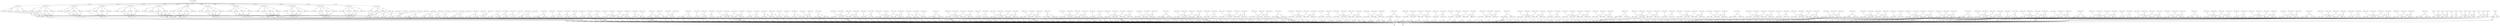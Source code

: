 digraph model {
	0 [ label = "0: {(c < 20), init}" ];
	1 [ label = "1: {(c < 20)}" ];
	2 [ label = "2: {(c < 20)}" ];
	3 [ label = "3: {(c < 20)}" ];
	4 [ label = "4: {(c < 20)}" ];
	5 [ label = "5: {(c < 20)}" ];
	6 [ label = "6: {(c < 20)}" ];
	7 [ label = "7: {(c < 20)}" ];
	8 [ label = "8: {(c < 20)}" ];
	9 [ label = "9: {(c < 20)}" ];
	10 [ label = "10: {(c < 20)}" ];
	11 [ label = "11: {(c < 20)}" ];
	12 [ label = "12: {(c < 20)}" ];
	13 [ label = "13: {(c < 20)}" ];
	14 [ label = "14: {(c < 20)}" ];
	15 [ label = "15: {(c < 20)}" ];
	16 [ label = "16: {(c < 20)}" ];
	17 [ label = "17: {(c < 20)}" ];
	18 [ label = "18: {(c < 20)}" ];
	19 [ label = "19: {(c < 20)}" ];
	20 [ label = "20: {(c < 20)}" ];
	21 [ label = "21: {(c < 20)}" ];
	22 [ label = "22: {(c < 20)}" ];
	23 [ label = "23: {(c < 20)}" ];
	24 [ label = "24: {(c < 20)}" ];
	25 [ label = "25: {(c < 20)}" ];
	26 [ label = "26: {(c < 20)}" ];
	27 [ label = "27: {(c < 20)}" ];
	28 [ label = "28: {(c < 20)}" ];
	29 [ label = "29: {(c < 20)}" ];
	30 [ label = "30: {(c < 20)}" ];
	31 [ label = "31: {(c < 20)}" ];
	32 [ label = "32: {(c < 20)}" ];
	33 [ label = "33: {(c < 20)}" ];
	34 [ label = "34: {(c < 20)}" ];
	35 [ label = "35: {(c < 20)}" ];
	36 [ label = "36: {(c < 20)}" ];
	37 [ label = "37: {(c < 20)}" ];
	38 [ label = "38: {(c < 20)}" ];
	39 [ label = "39: {(c < 20)}" ];
	40 [ label = "40: {(c < 20)}" ];
	41 [ label = "41: {(c < 20)}" ];
	42 [ label = "42: {(c < 20)}" ];
	43 [ label = "43: {(c < 20)}" ];
	44 [ label = "44: {(c < 20)}" ];
	45 [ label = "45: {(c < 20)}" ];
	46 [ label = "46: {(c < 20)}" ];
	47 [ label = "47: {(c < 20)}" ];
	48 [ label = "48: {(c < 20)}" ];
	49 [ label = "49: {(c < 20)}" ];
	50 [ label = "50: {(c < 20)}" ];
	51 [ label = "51: {(c < 20)}" ];
	52 [ label = "52: {(c < 20)}" ];
	53 [ label = "53: {(c < 20)}" ];
	54 [ label = "54: {(c < 20)}" ];
	55 [ label = "55: {(c < 20)}" ];
	56 [ label = "56: {(c < 20)}" ];
	57 [ label = "57: {(c < 20)}" ];
	58 [ label = "58: {(c < 20)}" ];
	59 [ label = "59: {(c < 20)}" ];
	60 [ label = "60: {(c < 20)}" ];
	61 [ label = "61: {(c < 20)}" ];
	62 [ label = "62: {(c < 20)}" ];
	63 [ label = "63: {(c < 20)}" ];
	64 [ label = "64: {(c < 20)}" ];
	65 [ label = "65: {(c < 20)}" ];
	66 [ label = "66: {(c < 20)}" ];
	67 [ label = "67: {(c < 20)}" ];
	68 [ label = "68: {(c < 20)}" ];
	69 [ label = "69: {(c < 20)}" ];
	70 [ label = "70: {(c < 20)}" ];
	71 [ label = "71: {(c < 20)}" ];
	72 [ label = "72: {(c < 20)}" ];
	73 [ label = "73: {(c < 20)}" ];
	74 [ label = "74: {(c < 20)}" ];
	75 [ label = "75: {(c < 20), bad}" ];
	76 [ label = "76: {(c < 20)}" ];
	77 [ label = "77: {(c < 20)}" ];
	78 [ label = "78: {(c < 20)}" ];
	79 [ label = "79: {(c < 20)}" ];
	80 [ label = "80: {(c < 20)}" ];
	81 [ label = "81: {(c < 20)}" ];
	82 [ label = "82: {(c < 20)}" ];
	83 [ label = "83: {(c < 20), counterexample_target
goal}" ];
	84 [ label = "84: {(c < 20)}" ];
	85 [ label = "85: {(c < 20)}" ];
	86 [ label = "86: {(c < 20)}" ];
	87 [ label = "87: {(c < 20)}" ];
	88 [ label = "88: {(c < 20)}" ];
	89 [ label = "89: {(c < 20)}" ];
	90 [ label = "90: {(c < 20)}" ];
	91 [ label = "91: {(c < 20)}" ];
	92 [ label = "92: {(c < 20)}" ];
	93 [ label = "93: {(c < 20)}" ];
	94 [ label = "94: {(c < 20)}" ];
	95 [ label = "95: {(c < 20)}" ];
	96 [ label = "96: {(c < 20)}" ];
	97 [ label = "97: {(c < 20)}" ];
	98 [ label = "98: {(c < 20)}" ];
	99 [ label = "99: {(c < 20)}" ];
	100 [ label = "100: {(c < 20)}" ];
	101 [ label = "101: {(c < 20)}" ];
	102 [ label = "102: {(c < 20)}" ];
	103 [ label = "103: {(c < 20), bad}" ];
	104 [ label = "104: {(c < 20)}" ];
	105 [ label = "105: {(c < 20)}" ];
	106 [ label = "106: {(c < 20)}" ];
	107 [ label = "107: {(c < 20)}" ];
	108 [ label = "108: {(c < 20)}" ];
	109 [ label = "109: {(c < 20)}" ];
	110 [ label = "110: {(c < 20)}" ];
	111 [ label = "111: {(c < 20)}" ];
	112 [ label = "112: {(c < 20)}" ];
	113 [ label = "113: {(c < 20)}" ];
	114 [ label = "114: {(c < 20)}" ];
	115 [ label = "115: {(c < 20)}" ];
	116 [ label = "116: {(c < 20)}" ];
	117 [ label = "117: {(c < 20)}" ];
	118 [ label = "118: {(c < 20)}" ];
	119 [ label = "119: {(c < 20)}" ];
	120 [ label = "120: {(c < 20)}" ];
	121 [ label = "121: {(c < 20)}" ];
	122 [ label = "122: {(c < 20)}" ];
	123 [ label = "123: {(c < 20)}" ];
	124 [ label = "124: {(c < 20)}" ];
	125 [ label = "125: {(c < 20)}" ];
	126 [ label = "126: {(c < 20)}" ];
	127 [ label = "127: {(c < 20)}" ];
	128 [ label = "128: {(c < 20)}" ];
	129 [ label = "129: {(c < 20)}" ];
	130 [ label = "130: {(c < 20)}" ];
	131 [ label = "131: {(c < 20)}" ];
	132 [ label = "132: {(c < 20)}" ];
	133 [ label = "133: {(c < 20)}" ];
	134 [ label = "134: {(c < 20), bad}" ];
	135 [ label = "135: {(c < 20)}" ];
	136 [ label = "136: {(c < 20)}" ];
	137 [ label = "137: {(c < 20)}" ];
	138 [ label = "138: {(c < 20)}" ];
	139 [ label = "139: {(c < 20)}" ];
	140 [ label = "140: {(c < 20)}" ];
	141 [ label = "141: {(c < 20)}" ];
	142 [ label = "142: {(c < 20)}" ];
	143 [ label = "143: {(c < 20)}" ];
	144 [ label = "144: {(c < 20)}" ];
	145 [ label = "145: {(c < 20)}" ];
	146 [ label = "146: {(c < 20)}" ];
	147 [ label = "147: {(c < 20)}" ];
	148 [ label = "148: {(c < 20)}" ];
	149 [ label = "149: {(c < 20)}" ];
	150 [ label = "150: {(c < 20)}" ];
	151 [ label = "151: {(c < 20)}" ];
	152 [ label = "152: {(c < 20)}" ];
	153 [ label = "153: {(c < 20)}" ];
	154 [ label = "154: {(c < 20)}" ];
	155 [ label = "155: {(c < 20)}" ];
	156 [ label = "156: {(c < 20)}" ];
	157 [ label = "157: {(c < 20)}" ];
	158 [ label = "158: {(c < 20)}" ];
	159 [ label = "159: {(c < 20)}" ];
	160 [ label = "160: {(c < 20)}" ];
	161 [ label = "161: {(c < 20)}" ];
	162 [ label = "162: {(c < 20)}" ];
	163 [ label = "163: {(c < 20)}" ];
	164 [ label = "164: {(c < 20)}" ];
	165 [ label = "165: {(c < 20), bad}" ];
	166 [ label = "166: {(c < 20)}" ];
	167 [ label = "167: {(c < 20)}" ];
	168 [ label = "168: {(c < 20)}" ];
	169 [ label = "169: {(c < 20)}" ];
	170 [ label = "170: {(c < 20)}" ];
	171 [ label = "171: {(c < 20)}" ];
	172 [ label = "172: {(c < 20)}" ];
	173 [ label = "173: {(c < 20)}" ];
	174 [ label = "174: {(c < 20)}" ];
	175 [ label = "175: {(c < 20)}" ];
	176 [ label = "176: {(c < 20)}" ];
	177 [ label = "177: {(c < 20)}" ];
	178 [ label = "178: {(c < 20)}" ];
	179 [ label = "179: {(c < 20)}" ];
	180 [ label = "180: {(c < 20)}" ];
	181 [ label = "181: {(c < 20)}" ];
	182 [ label = "182: {(c < 20)}" ];
	183 [ label = "183: {(c < 20)}" ];
	184 [ label = "184: {(c < 20)}" ];
	185 [ label = "185: {(c < 20)}" ];
	186 [ label = "186: {(c < 20)}" ];
	187 [ label = "187: {(c < 20)}" ];
	188 [ label = "188: {(c < 20)}" ];
	189 [ label = "189: {(c < 20)}" ];
	190 [ label = "190: {(c < 20)}" ];
	191 [ label = "191: {(c < 20)}" ];
	192 [ label = "192: {(c < 20)}" ];
	193 [ label = "193: {(c < 20)}" ];
	194 [ label = "194: {(c < 20)}" ];
	195 [ label = "195: {(c < 20), bad}" ];
	196 [ label = "196: {(c < 20)}" ];
	197 [ label = "197: {(c < 20)}" ];
	198 [ label = "198: {(c < 20)}" ];
	199 [ label = "199: {(c < 20)}" ];
	200 [ label = "200: {(c < 20)}" ];
	201 [ label = "201: {(c < 20)}" ];
	202 [ label = "202: {(c < 20)}" ];
	203 [ label = "203: {(c < 20)}" ];
	204 [ label = "204: {(c < 20)}" ];
	205 [ label = "205: {(c < 20)}" ];
	206 [ label = "206: {(c < 20)}" ];
	207 [ label = "207: {(c < 20)}" ];
	208 [ label = "208: {(c < 20)}" ];
	209 [ label = "209: {(c < 20)}" ];
	210 [ label = "210: {(c < 20)}" ];
	211 [ label = "211: {(c < 20)}" ];
	212 [ label = "212: {(c < 20)}" ];
	213 [ label = "213: {(c < 20)}" ];
	214 [ label = "214: {(c < 20)}" ];
	215 [ label = "215: {(c < 20)}" ];
	216 [ label = "216: {(c < 20)}" ];
	217 [ label = "217: {(c < 20)}" ];
	218 [ label = "218: {(c < 20)}" ];
	219 [ label = "219: {(c < 20)}" ];
	220 [ label = "220: {(c < 20)}" ];
	221 [ label = "221: {(c < 20)}" ];
	222 [ label = "222: {(c < 20)}" ];
	223 [ label = "223: {(c < 20)}" ];
	224 [ label = "224: {(c < 20)}" ];
	225 [ label = "225: {(c < 20), bad}" ];
	226 [ label = "226: {(c < 20)}" ];
	227 [ label = "227: {(c < 20)}" ];
	228 [ label = "228: {(c < 20)}" ];
	229 [ label = "229: {(c < 20)}" ];
	230 [ label = "230: {(c < 20)}" ];
	231 [ label = "231: {(c < 20)}" ];
	232 [ label = "232: {(c < 20)}" ];
	233 [ label = "233: {(c < 20)}" ];
	234 [ label = "234: {(c < 20)}" ];
	235 [ label = "235: {(c < 20)}" ];
	236 [ label = "236: {(c < 20)}" ];
	237 [ label = "237: {(c < 20)}" ];
	238 [ label = "238: {(c < 20)}" ];
	239 [ label = "239: {(c < 20)}" ];
	240 [ label = "240: {(c < 20)}" ];
	241 [ label = "241: {(c < 20)}" ];
	242 [ label = "242: {(c < 20)}" ];
	243 [ label = "243: {(c < 20)}" ];
	244 [ label = "244: {(c < 20)}" ];
	245 [ label = "245: {(c < 20)}" ];
	246 [ label = "246: {(c < 20)}" ];
	247 [ label = "247: {(c < 20)}" ];
	248 [ label = "248: {(c < 20)}" ];
	249 [ label = "249: {(c < 20)}" ];
	250 [ label = "250: {(c < 20)}" ];
	251 [ label = "251: {(c < 20)}" ];
	252 [ label = "252: {(c < 20)}" ];
	253 [ label = "253: {(c < 20)}" ];
	254 [ label = "254: {(c < 20), bad}" ];
	255 [ label = "255: {(c < 20)}" ];
	256 [ label = "256: {(c < 20)}" ];
	257 [ label = "257: {(c < 20)}" ];
	258 [ label = "258: {(c < 20)}" ];
	259 [ label = "259: {(c < 20)}" ];
	260 [ label = "260: {(c < 20)}" ];
	261 [ label = "261: {(c < 20)}" ];
	262 [ label = "262: {(c < 20)}" ];
	263 [ label = "263: {(c < 20)}" ];
	264 [ label = "264: {(c < 20)}" ];
	265 [ label = "265: {(c < 20)}" ];
	266 [ label = "266: {(c < 20)}" ];
	267 [ label = "267: {(c < 20)}" ];
	268 [ label = "268: {(c < 20)}" ];
	269 [ label = "269: {(c < 20)}" ];
	270 [ label = "270: {(c < 20)}" ];
	271 [ label = "271: {(c < 20)}" ];
	272 [ label = "272: {(c < 20)}" ];
	273 [ label = "273: {(c < 20)}" ];
	274 [ label = "274: {(c < 20)}" ];
	275 [ label = "275: {(c < 20)}" ];
	276 [ label = "276: {(c < 20)}" ];
	277 [ label = "277: {(c < 20)}" ];
	278 [ label = "278: {(c < 20)}" ];
	279 [ label = "279: {(c < 20)}" ];
	280 [ label = "280: {(c < 20)}" ];
	281 [ label = "281: {(c < 20)}" ];
	282 [ label = "282: {(c < 20)}" ];
	283 [ label = "283: {(c < 20), bad}" ];
	284 [ label = "284: {(c < 20)}" ];
	285 [ label = "285: {(c < 20)}" ];
	286 [ label = "286: {(c < 20)}" ];
	287 [ label = "287: {(c < 20)}" ];
	288 [ label = "288: {(c < 20)}" ];
	289 [ label = "289: {(c < 20)}" ];
	290 [ label = "290: {(c < 20)}" ];
	291 [ label = "291: {(c < 20)}" ];
	292 [ label = "292: {(c < 20)}" ];
	293 [ label = "293: {(c < 20)}" ];
	294 [ label = "294: {(c < 20)}" ];
	295 [ label = "295: {(c < 20)}" ];
	296 [ label = "296: {(c < 20)}" ];
	297 [ label = "297: {(c < 20)}" ];
	298 [ label = "298: {(c < 20)}" ];
	299 [ label = "299: {(c < 20)}" ];
	300 [ label = "300: {(c < 20)}" ];
	301 [ label = "301: {(c < 20)}" ];
	302 [ label = "302: {(c < 20)}" ];
	303 [ label = "303: {(c < 20)}" ];
	304 [ label = "304: {(c < 20)}" ];
	305 [ label = "305: {(c < 20)}" ];
	306 [ label = "306: {(c < 20)}" ];
	307 [ label = "307: {(c < 20)}" ];
	308 [ label = "308: {(c < 20)}" ];
	309 [ label = "309: {(c < 20)}" ];
	310 [ label = "310: {(c < 20)}" ];
	311 [ label = "311: {(c < 20)}" ];
	312 [ label = "312: {(c < 20), bad}" ];
	313 [ label = "313: {(c < 20)}" ];
	314 [ label = "314: {(c < 20)}" ];
	315 [ label = "315: {(c < 20)}" ];
	316 [ label = "316: {(c < 20)}" ];
	317 [ label = "317: {(c < 20)}" ];
	318 [ label = "318: {(c < 20)}" ];
	319 [ label = "319: {(c < 20)}" ];
	320 [ label = "320: {(c < 20)}" ];
	321 [ label = "321: {(c < 20)}" ];
	322 [ label = "322: {(c < 20)}" ];
	323 [ label = "323: {(c < 20)}" ];
	324 [ label = "324: {(c < 20)}" ];
	325 [ label = "325: {(c < 20)}" ];
	326 [ label = "326: {(c < 20)}" ];
	327 [ label = "327: {(c < 20)}" ];
	328 [ label = "328: {(c < 20)}" ];
	329 [ label = "329: {(c < 20)}" ];
	330 [ label = "330: {(c < 20)}" ];
	331 [ label = "331: {(c < 20)}" ];
	332 [ label = "332: {(c < 20)}" ];
	333 [ label = "333: {(c < 20)}" ];
	334 [ label = "334: {(c < 20)}" ];
	335 [ label = "335: {(c < 20)}" ];
	336 [ label = "336: {(c < 20)}" ];
	337 [ label = "337: {(c < 20)}" ];
	338 [ label = "338: {(c < 20)}" ];
	339 [ label = "339: {(c < 20)}" ];
	340 [ label = "340: {(c < 20)}" ];
	341 [ label = "341: {(c < 20), bad}" ];
	342 [ label = "342: {(c < 20)}" ];
	343 [ label = "343: {(c < 20)}" ];
	344 [ label = "344: {(c < 20)}" ];
	345 [ label = "345: {(c < 20)}" ];
	346 [ label = "346: {(c < 20)}" ];
	347 [ label = "347: {(c < 20)}" ];
	348 [ label = "348: {(c < 20)}" ];
	349 [ label = "349: {(c < 20)}" ];
	350 [ label = "350: {(c < 20)}" ];
	351 [ label = "351: {(c < 20)}" ];
	352 [ label = "352: {(c < 20)}" ];
	353 [ label = "353: {(c < 20)}" ];
	354 [ label = "354: {(c < 20)}" ];
	355 [ label = "355: {(c < 20)}" ];
	356 [ label = "356: {(c < 20)}" ];
	357 [ label = "357: {(c < 20)}" ];
	358 [ label = "358: {(c < 20)}" ];
	359 [ label = "359: {(c < 20)}" ];
	360 [ label = "360: {(c < 20)}" ];
	361 [ label = "361: {(c < 20)}" ];
	362 [ label = "362: {(c < 20)}" ];
	363 [ label = "363: {(c < 20)}" ];
	364 [ label = "364: {(c < 20)}" ];
	365 [ label = "365: {(c < 20)}" ];
	366 [ label = "366: {(c < 20)}" ];
	367 [ label = "367: {(c < 20)}" ];
	368 [ label = "368: {(c < 20)}" ];
	369 [ label = "369: {(c < 20)}" ];
	370 [ label = "370: {(c < 20), bad}" ];
	371 [ label = "371: {(c < 20)}" ];
	372 [ label = "372: {(c < 20)}" ];
	373 [ label = "373: {(c < 20)}" ];
	374 [ label = "374: {(c < 20)}" ];
	375 [ label = "375: {(c < 20)}" ];
	376 [ label = "376: {(c < 20)}" ];
	377 [ label = "377: {(c < 20)}" ];
	378 [ label = "378: {(c < 20)}" ];
	379 [ label = "379: {(c < 20)}" ];
	380 [ label = "380: {(c < 20)}" ];
	381 [ label = "381: {(c < 20)}" ];
	382 [ label = "382: {(c < 20)}" ];
	383 [ label = "383: {(c < 20)}" ];
	384 [ label = "384: {(c < 20)}" ];
	385 [ label = "385: {(c < 20)}" ];
	386 [ label = "386: {(c < 20)}" ];
	387 [ label = "387: {(c < 20)}" ];
	388 [ label = "388: {(c < 20)}" ];
	389 [ label = "389: {(c < 20)}" ];
	390 [ label = "390: {(c < 20)}" ];
	391 [ label = "391: {(c < 20)}" ];
	392 [ label = "392: {(c < 20)}" ];
	393 [ label = "393: {(c < 20)}" ];
	394 [ label = "394: {(c < 20)}" ];
	395 [ label = "395: {(c < 20)}" ];
	396 [ label = "396: {(c < 20)}" ];
	397 [ label = "397: {(c < 20)}" ];
	398 [ label = "398: {(c < 20)}" ];
	399 [ label = "399: {(c < 20), bad}" ];
	400 [ label = "400: {(c < 20)}" ];
	401 [ label = "401: {(c < 20)}" ];
	402 [ label = "402: {(c < 20)}" ];
	403 [ label = "403: {(c < 20)}" ];
	404 [ label = "404: {(c < 20)}" ];
	405 [ label = "405: {(c < 20)}" ];
	406 [ label = "406: {(c < 20)}" ];
	407 [ label = "407: {(c < 20)}" ];
	408 [ label = "408: {(c < 20)}" ];
	409 [ label = "409: {(c < 20)}" ];
	410 [ label = "410: {(c < 20)}" ];
	411 [ label = "411: {(c < 20)}" ];
	412 [ label = "412: {(c < 20)}" ];
	413 [ label = "413: {(c < 20)}" ];
	414 [ label = "414: {(c < 20)}" ];
	415 [ label = "415: {(c < 20)}" ];
	416 [ label = "416: {(c < 20)}" ];
	417 [ label = "417: {(c < 20)}" ];
	418 [ label = "418: {(c < 20)}" ];
	419 [ label = "419: {(c < 20)}" ];
	420 [ label = "420: {(c < 20)}" ];
	421 [ label = "421: {(c < 20)}" ];
	422 [ label = "422: {(c < 20)}" ];
	423 [ label = "423: {(c < 20)}" ];
	424 [ label = "424: {(c < 20)}" ];
	425 [ label = "425: {(c < 20)}" ];
	426 [ label = "426: {(c < 20)}" ];
	427 [ label = "427: {(c < 20)}" ];
	428 [ label = "428: {(c < 20), bad}" ];
	429 [ label = "429: {(c < 20)}" ];
	430 [ label = "430: {(c < 20)}" ];
	431 [ label = "431: {(c < 20)}" ];
	432 [ label = "432: {(c < 20)}" ];
	433 [ label = "433: {(c < 20)}" ];
	434 [ label = "434: {(c < 20)}" ];
	435 [ label = "435: {(c < 20)}" ];
	436 [ label = "436: {(c < 20)}" ];
	437 [ label = "437: {(c < 20)}" ];
	438 [ label = "438: {(c < 20)}" ];
	439 [ label = "439: {(c < 20)}" ];
	440 [ label = "440: {(c < 20)}" ];
	441 [ label = "441: {(c < 20)}" ];
	442 [ label = "442: {(c < 20)}" ];
	443 [ label = "443: {(c < 20)}" ];
	444 [ label = "444: {(c < 20)}" ];
	445 [ label = "445: {(c < 20)}" ];
	446 [ label = "446: {(c < 20)}" ];
	447 [ label = "447: {(c < 20)}" ];
	448 [ label = "448: {(c < 20)}" ];
	449 [ label = "449: {(c < 20)}" ];
	450 [ label = "450: {(c < 20)}" ];
	451 [ label = "451: {(c < 20)}" ];
	452 [ label = "452: {(c < 20)}" ];
	453 [ label = "453: {(c < 20)}" ];
	454 [ label = "454: {(c < 20)}" ];
	455 [ label = "455: {(c < 20)}" ];
	456 [ label = "456: {(c < 20)}" ];
	457 [ label = "457: {(c < 20), bad}" ];
	458 [ label = "458: {(c < 20)}" ];
	459 [ label = "459: {(c < 20)}" ];
	460 [ label = "460: {(c < 20)}" ];
	461 [ label = "461: {(c < 20)}" ];
	462 [ label = "462: {(c < 20)}" ];
	463 [ label = "463: {(c < 20)}" ];
	464 [ label = "464: {(c < 20)}" ];
	465 [ label = "465: {(c < 20)}" ];
	466 [ label = "466: {(c < 20)}" ];
	467 [ label = "467: {(c < 20)}" ];
	468 [ label = "468: {(c < 20)}" ];
	469 [ label = "469: {(c < 20)}" ];
	470 [ label = "470: {(c < 20)}" ];
	471 [ label = "471: {(c < 20)}" ];
	472 [ label = "472: {(c < 20)}" ];
	473 [ label = "473: {(c < 20)}" ];
	474 [ label = "474: {(c < 20)}" ];
	475 [ label = "475: {(c < 20)}" ];
	476 [ label = "476: {(c < 20)}" ];
	477 [ label = "477: {(c < 20)}" ];
	478 [ label = "478: {(c < 20)}" ];
	479 [ label = "479: {(c < 20)}" ];
	480 [ label = "480: {(c < 20)}" ];
	481 [ label = "481: {(c < 20)}" ];
	482 [ label = "482: {(c < 20)}" ];
	483 [ label = "483: {(c < 20)}" ];
	484 [ label = "484: {(c < 20)}" ];
	485 [ label = "485: {(c < 20)}" ];
	486 [ label = "486: {(c < 20), bad}" ];
	487 [ label = "487: {(c < 20)}" ];
	488 [ label = "488: {(c < 20)}" ];
	489 [ label = "489: {(c < 20)}" ];
	490 [ label = "490: {(c < 20)}" ];
	491 [ label = "491: {(c < 20)}" ];
	492 [ label = "492: {(c < 20)}" ];
	493 [ label = "493: {(c < 20)}" ];
	494 [ label = "494: {(c < 20)}" ];
	495 [ label = "495: {(c < 20)}" ];
	496 [ label = "496: {(c < 20)}" ];
	497 [ label = "497: {(c < 20)}" ];
	498 [ label = "498: {(c < 20)}" ];
	499 [ label = "499: {(c < 20)}" ];
	500 [ label = "500: {(c < 20)}" ];
	501 [ label = "501: {(c < 20)}" ];
	502 [ label = "502: {(c < 20)}" ];
	503 [ label = "503: {(c < 20)}" ];
	504 [ label = "504: {(c < 20)}" ];
	505 [ label = "505: {(c < 20)}" ];
	506 [ label = "506: {(c < 20)}" ];
	507 [ label = "507: {(c < 20)}" ];
	508 [ label = "508: {(c < 20)}" ];
	509 [ label = "509: {(c < 20)}" ];
	510 [ label = "510: {(c < 20)}" ];
	511 [ label = "511: {(c < 20)}" ];
	512 [ label = "512: {(c < 20)}" ];
	513 [ label = "513: {(c < 20)}" ];
	514 [ label = "514: {(c < 20)}" ];
	515 [ label = "515: {(c < 20), bad}" ];
	516 [ label = "516: {(c < 20)}" ];
	517 [ label = "517: {(c < 20)}" ];
	518 [ label = "518: {(c < 20)}" ];
	519 [ label = "519: {(c < 20)}" ];
	520 [ label = "520: {(c < 20)}" ];
	521 [ label = "521: {(c < 20)}" ];
	522 [ label = "522: {(c < 20)}" ];
	523 [ label = "523: {(c < 20)}" ];
	524 [ label = "524: {(c < 20)}" ];
	525 [ label = "525: {(c < 20)}" ];
	526 [ label = "526: {(c < 20)}" ];
	527 [ label = "527: {(c < 20)}" ];
	528 [ label = "528: {(c < 20)}" ];
	529 [ label = "529: {(c < 20)}" ];
	530 [ label = "530: {(c < 20)}" ];
	531 [ label = "531: {(c < 20)}" ];
	532 [ label = "532: {(c < 20)}" ];
	533 [ label = "533: {(c < 20)}" ];
	534 [ label = "534: {(c < 20)}" ];
	535 [ label = "535: {(c < 20)}" ];
	536 [ label = "536: {(c < 20)}" ];
	537 [ label = "537: {(c < 20)}" ];
	538 [ label = "538: {(c < 20)}" ];
	539 [ label = "539: {(c < 20)}" ];
	540 [ label = "540: {(c < 20)}" ];
	541 [ label = "541: {(c < 20)}" ];
	542 [ label = "542: {(c < 20)}" ];
	543 [ label = "543: {(c < 20)}" ];
	544 [ label = "544: {(c < 20), bad}" ];
	545 [ label = "545: {(c < 20)}" ];
	546 [ label = "546: {(c < 20)}" ];
	547 [ label = "547: {(c < 20)}" ];
	548 [ label = "548: {(c < 20)}" ];
	549 [ label = "549: {(c < 20)}" ];
	550 [ label = "550: {(c < 20)}" ];
	551 [ label = "551: {(c < 20)}" ];
	552 [ label = "552: {(c < 20)}" ];
	553 [ label = "553: {(c < 20)}" ];
	554 [ label = "554: {(c < 20)}" ];
	555 [ label = "555: {(c < 20)}" ];
	556 [ label = "556: {(c < 20)}" ];
	557 [ label = "557: {(c < 20)}" ];
	558 [ label = "558: {(c < 20)}" ];
	559 [ label = "559: {(c < 20)}" ];
	560 [ label = "560: {(c < 20)}" ];
	561 [ label = "561: {(c < 20)}" ];
	562 [ label = "562: {(c < 20)}" ];
	563 [ label = "563: {(c < 20)}" ];
	564 [ label = "564: {(c < 20)}" ];
	565 [ label = "565: {(c < 20)}" ];
	566 [ label = "566: {(c < 20)}" ];
	567 [ label = "567: {(c < 20)}" ];
	568 [ label = "568: {(c < 20)}" ];
	569 [ label = "569: {(c < 20)}" ];
	570 [ label = "570: {(c < 20)}" ];
	571 [ label = "571: {(c < 20)}" ];
	572 [ label = "572: {(c < 20)}" ];
	573 [ label = "573: {(c < 20), bad}" ];
	574 [ label = "574: {(c < 20)}" ];
	575 [ label = "575: {(c < 20)}" ];
	576 [ label = "576: {(c < 20)}" ];
	577 [ label = "577: {(c < 20)}" ];
	578 [ label = "578: {(c < 20)}" ];
	579 [ label = "579: {(c < 20)}" ];
	580 [ label = "580: {(c < 20)}" ];
	581 [ label = "581: {(c < 20)}" ];
	582 [ label = "582: {(c < 20)}" ];
	583 [ label = "583: {(c < 20)}" ];
	584 [ label = "584: {(c < 20)}" ];
	585 [ label = "585: {(c < 20)}" ];
	586 [ label = "586: {(c < 20)}" ];
	587 [ label = "587: {(c < 20)}" ];
	588 [ label = "588: {(c < 20)}" ];
	589 [ label = "589: {(c < 20)}" ];
	590 [ label = "590: {(c < 20)}" ];
	591 [ label = "591: {(c < 20)}" ];
	592 [ label = "592: {(c < 20)}" ];
	593 [ label = "593: {(c < 20)}" ];
	594 [ label = "594: {(c < 20)}" ];
	595 [ label = "595: {(c < 20)}" ];
	596 [ label = "596: {(c < 20)}" ];
	597 [ label = "597: {(c < 20)}" ];
	598 [ label = "598: {(c < 20)}" ];
	599 [ label = "599: {(c < 20)}" ];
	600 [ label = "600: {(c < 20)}" ];
	601 [ label = "601: {(c < 20)}" ];
	602 [ label = "602: {(c < 20), bad}" ];
	603 [ label = "603: {(c < 20)}" ];
	604 [ label = "604: {(c < 20)}" ];
	605 [ label = "605: {(c < 20)}" ];
	606 [ label = "606: {(c < 20)}" ];
	607 [ label = "607: {(c < 20)}" ];
	608 [ label = "608: {(c < 20)}" ];
	609 [ label = "609: {}" ];
	610 [ label = "610: {}" ];
	611 [ label = "611: {}" ];
	612 [ label = "612: {}" ];
	613 [ label = "613: {}" ];
	614 [ label = "614: {}" ];
	615 [ label = "615: {}" ];
	616 [ label = "616: {}" ];
	617 [ label = "617: {}" ];
	618 [ label = "618: {}" ];
	619 [ label = "619: {}" ];
	620 [ label = "620: {}" ];
	621 [ label = "621: {}" ];
	622 [ label = "622: {}" ];
	623 [ label = "623: {}" ];
	624 [ label = "624: {}" ];
	625 [ label = "625: {}" ];
	626 [ label = "626: {}" ];
	627 [ label = "627: {}" ];
	628 [ label = "628: {}" ];
	629 [ label = "629: {}" ];
	630 [ label = "630: {}" ];
	631 [ label = "631: {bad}" ];
	632 [ label = "632: {}" ];
	633 [ label = "633: {}" ];
	634 [ label = "634: {}" ];
	635 [ label = "635: {}" ];
	636 [ label = "636: {}" ];
	637 [ label = "637: {}" ];
	638 [ label = "638: {}" ];
	639 [ label = "639: {counterexample_target}" ];
	"0c0" [shape = "point"];
	0 -> "0c0";
	"0c0" -> 1 [ label= "0.0714286" ];
	"0c0" -> 2 [ label= "0.0714286" ];
	"0c0" -> 3 [ label= "0.0714286" ];
	"0c0" -> 4 [ label= "0.0714286" ];
	"0c0" -> 5 [ label= "0.0714286" ];
	"0c0" -> 6 [ label= "0.0714286" ];
	"0c0" -> 7 [ label= "0.0714286" ];
	"0c0" -> 8 [ label= "0.0714286" ];
	"0c0" -> 9 [ label= "0.0714286" ];
	"0c0" -> 10 [ label= "0.0714286" ];
	"0c0" -> 11 [ label= "0.0714286" ];
	"0c0" -> 12 [ label= "0.0714286" ];
	"0c0" -> 13 [ label= "0.0714286" ];
	"0c0" -> 14 [ label= "0.0714286" ];
	"1c0" [shape = "point"];
	1 -> "1c0";
	"1c0" -> 15 [ label= "1" ];
	"1c1" [shape = "point"];
	1 -> "1c1";
	"1c1" -> 16 [ label= "1" ];
	"1c2" [shape = "point"];
	1 -> "1c2";
	"1c2" -> 17 [ label= "1" ];
	"1c3" [shape = "point"];
	1 -> "1c3";
	"1c3" -> 18 [ label= "1" ];
	"2c0" [shape = "point"];
	2 -> "2c0";
	"2c0" -> 19 [ label= "1" ];
	"2c1" [shape = "point"];
	2 -> "2c1";
	"2c1" -> 20 [ label= "1" ];
	"2c2" [shape = "point"];
	2 -> "2c2";
	"2c2" -> 21 [ label= "1" ];
	"2c3" [shape = "point"];
	2 -> "2c3";
	"2c3" -> 22 [ label= "1" ];
	"3c0" [shape = "point"];
	3 -> "3c0";
	"3c0" -> 23 [ label= "1" ];
	"3c1" [shape = "point"];
	3 -> "3c1";
	"3c1" -> 24 [ label= "1" ];
	"3c2" [shape = "point"];
	3 -> "3c2";
	"3c2" -> 25 [ label= "1" ];
	"3c3" [shape = "point"];
	3 -> "3c3";
	"3c3" -> 26 [ label= "1" ];
	"4c0" [shape = "point"];
	4 -> "4c0";
	"4c0" -> 27 [ label= "1" ];
	"4c1" [shape = "point"];
	4 -> "4c1";
	"4c1" -> 28 [ label= "1" ];
	"4c2" [shape = "point"];
	4 -> "4c2";
	"4c2" -> 29 [ label= "1" ];
	"4c3" [shape = "point"];
	4 -> "4c3";
	"4c3" -> 30 [ label= "1" ];
	"5c0" [shape = "point"];
	5 -> "5c0";
	"5c0" -> 31 [ label= "1" ];
	"5c1" [shape = "point"];
	5 -> "5c1";
	"5c1" -> 32 [ label= "1" ];
	"5c2" [shape = "point"];
	5 -> "5c2";
	"5c2" -> 33 [ label= "1" ];
	"5c3" [shape = "point"];
	5 -> "5c3";
	"5c3" -> 34 [ label= "1" ];
	"6c0" [shape = "point"];
	6 -> "6c0";
	"6c0" -> 35 [ label= "1" ];
	"6c1" [shape = "point"];
	6 -> "6c1";
	"6c1" -> 36 [ label= "1" ];
	"6c2" [shape = "point"];
	6 -> "6c2";
	"6c2" -> 37 [ label= "1" ];
	"6c3" [shape = "point"];
	6 -> "6c3";
	"6c3" -> 38 [ label= "1" ];
	"7c0" [shape = "point"];
	7 -> "7c0";
	"7c0" -> 39 [ label= "1" ];
	"7c1" [shape = "point"];
	7 -> "7c1";
	"7c1" -> 40 [ label= "1" ];
	"7c2" [shape = "point"];
	7 -> "7c2";
	"7c2" -> 41 [ label= "1" ];
	"7c3" [shape = "point"];
	7 -> "7c3";
	"7c3" -> 42 [ label= "1" ];
	"8c0" [shape = "point"];
	8 -> "8c0";
	"8c0" -> 43 [ label= "1" ];
	"8c1" [shape = "point"];
	8 -> "8c1";
	"8c1" -> 44 [ label= "1" ];
	"8c2" [shape = "point"];
	8 -> "8c2";
	"8c2" -> 45 [ label= "1" ];
	"8c3" [shape = "point"];
	8 -> "8c3";
	"8c3" -> 46 [ label= "1" ];
	"9c0" [shape = "point"];
	9 -> "9c0";
	"9c0" -> 47 [ label= "1" ];
	"9c1" [shape = "point"];
	9 -> "9c1";
	"9c1" -> 48 [ label= "1" ];
	"9c2" [shape = "point"];
	9 -> "9c2";
	"9c2" -> 49 [ label= "1" ];
	"9c3" [shape = "point"];
	9 -> "9c3";
	"9c3" -> 50 [ label= "1" ];
	"10c0" [shape = "point"];
	10 -> "10c0";
	"10c0" -> 51 [ label= "1" ];
	"10c1" [shape = "point"];
	10 -> "10c1";
	"10c1" -> 52 [ label= "1" ];
	"10c2" [shape = "point"];
	10 -> "10c2";
	"10c2" -> 53 [ label= "1" ];
	"10c3" [shape = "point"];
	10 -> "10c3";
	"10c3" -> 54 [ label= "1" ];
	"11c0" [shape = "point"];
	11 -> "11c0";
	"11c0" -> 55 [ label= "1" ];
	"11c1" [shape = "point"];
	11 -> "11c1";
	"11c1" -> 56 [ label= "1" ];
	"11c2" [shape = "point"];
	11 -> "11c2";
	"11c2" -> 57 [ label= "1" ];
	"11c3" [shape = "point"];
	11 -> "11c3";
	"11c3" -> 58 [ label= "1" ];
	"12c0" [shape = "point"];
	12 -> "12c0";
	"12c0" -> 59 [ label= "1" ];
	"12c1" [shape = "point"];
	12 -> "12c1";
	"12c1" -> 60 [ label= "1" ];
	"12c2" [shape = "point"];
	12 -> "12c2";
	"12c2" -> 61 [ label= "1" ];
	"12c3" [shape = "point"];
	12 -> "12c3";
	"12c3" -> 62 [ label= "1" ];
	"13c0" [shape = "point"];
	13 -> "13c0";
	"13c0" -> 63 [ label= "1" ];
	"13c1" [shape = "point"];
	13 -> "13c1";
	"13c1" -> 64 [ label= "1" ];
	"13c2" [shape = "point"];
	13 -> "13c2";
	"13c2" -> 65 [ label= "1" ];
	"13c3" [shape = "point"];
	13 -> "13c3";
	"13c3" -> 66 [ label= "1" ];
	"14c0" [shape = "point"];
	14 -> "14c0";
	"14c0" -> 67 [ label= "1" ];
	"14c1" [shape = "point"];
	14 -> "14c1";
	"14c1" -> 68 [ label= "1" ];
	"14c2" [shape = "point"];
	14 -> "14c2";
	"14c2" -> 69 [ label= "1" ];
	"14c3" [shape = "point"];
	14 -> "14c3";
	"14c3" -> 70 [ label= "1" ];
	"15c0" [shape = "point"];
	15 -> "15c0";
	"15c0" -> 71 [ label= "0.9" ];
	"15c0" -> 72 [ label= "0.1" ];
	"16c0" [shape = "point"];
	16 -> "16c0";
	"16c0" -> 72 [ label= "0.1" ];
	"16c0" -> 73 [ label= "0.9" ];
	"17c0" [shape = "point"];
	17 -> "17c0";
	"17c0" -> 72 [ label= "1" ];
	"18c0" [shape = "point"];
	18 -> "18c0";
	"18c0" -> 72 [ label= "1" ];
	"19c0" [shape = "point"];
	19 -> "19c0";
	"19c0" -> 71 [ label= "0.1" ];
	"19c0" -> 74 [ label= "0.9" ];
	"20c0" [shape = "point"];
	20 -> "20c0";
	"20c0" -> 71 [ label= "0.1" ];
	"20c0" -> 75 [ label= "0.9" ];
	"21c0" [shape = "point"];
	21 -> "21c0";
	"21c0" -> 71 [ label= "0.1" ];
	"21c0" -> 72 [ label= "0.9" ];
	"22c0" [shape = "point"];
	22 -> "22c0";
	"22c0" -> 71 [ label= "1" ];
	"23c0" [shape = "point"];
	23 -> "23c0";
	"23c0" -> 74 [ label= "0.1" ];
	"23c0" -> 76 [ label= "0.9" ];
	"24c0" [shape = "point"];
	24 -> "24c0";
	"24c0" -> 74 [ label= "0.1" ];
	"24c0" -> 77 [ label= "0.9" ];
	"25c0" [shape = "point"];
	25 -> "25c0";
	"25c0" -> 71 [ label= "0.9" ];
	"25c0" -> 74 [ label= "0.1" ];
	"26c0" [shape = "point"];
	26 -> "26c0";
	"26c0" -> 74 [ label= "1" ];
	"27c0" [shape = "point"];
	27 -> "27c0";
	"27c0" -> 76 [ label= "1" ];
	"28c0" [shape = "point"];
	28 -> "28c0";
	"28c0" -> 76 [ label= "0.1" ];
	"28c0" -> 78 [ label= "0.9" ];
	"29c0" [shape = "point"];
	29 -> "29c0";
	"29c0" -> 74 [ label= "0.9" ];
	"29c0" -> 76 [ label= "0.1" ];
	"30c0" [shape = "point"];
	30 -> "30c0";
	"30c0" -> 76 [ label= "1" ];
	"31c0" [shape = "point"];
	31 -> "31c0";
	"31c0" -> 73 [ label= "0.1" ];
	"31c0" -> 75 [ label= "0.9" ];
	"32c0" [shape = "point"];
	32 -> "32c0";
	"32c0" -> 73 [ label= "0.1" ];
	"32c0" -> 79 [ label= "0.9" ];
	"33c0" [shape = "point"];
	33 -> "33c0";
	"33c0" -> 73 [ label= "1" ];
	"34c0" [shape = "point"];
	34 -> "34c0";
	"34c0" -> 72 [ label= "0.9" ];
	"34c0" -> 73 [ label= "0.1" ];
	"35c0" [shape = "point"];
	35 -> "35c0";
	"35c0" -> 77 [ label= "0.1" ];
	"35c0" -> 78 [ label= "0.9" ];
	"36c0" [shape = "point"];
	36 -> "36c0";
	"36c0" -> 77 [ label= "0.1" ];
	"36c0" -> 80 [ label= "0.9" ];
	"37c0" [shape = "point"];
	37 -> "37c0";
	"37c0" -> 75 [ label= "0.9" ];
	"37c0" -> 77 [ label= "0.1" ];
	"38c0" [shape = "point"];
	38 -> "38c0";
	"38c0" -> 74 [ label= "0.9" ];
	"38c0" -> 77 [ label= "0.1" ];
	"39c0" [shape = "point"];
	39 -> "39c0";
	"39c0" -> 78 [ label= "1" ];
	"40c0" [shape = "point"];
	40 -> "40c0";
	"40c0" -> 78 [ label= "0.1" ];
	"40c0" -> 81 [ label= "0.9" ];
	"41c0" [shape = "point"];
	41 -> "41c0";
	"41c0" -> 77 [ label= "0.9" ];
	"41c0" -> 78 [ label= "0.1" ];
	"42c0" [shape = "point"];
	42 -> "42c0";
	"42c0" -> 76 [ label= "0.9" ];
	"42c0" -> 78 [ label= "0.1" ];
	"43c0" [shape = "point"];
	43 -> "43c0";
	"43c0" -> 79 [ label= "0.1" ];
	"43c0" -> 82 [ label= "0.9" ];
	"44c0" [shape = "point"];
	44 -> "44c0";
	"44c0" -> 79 [ label= "0.1" ];
	"44c0" -> 83 [ label= "0.9" ];
	"45c0" [shape = "point"];
	45 -> "45c0";
	"45c0" -> 79 [ label= "1" ];
	"46c0" [shape = "point"];
	46 -> "46c0";
	"46c0" -> 73 [ label= "0.9" ];
	"46c0" -> 79 [ label= "0.1" ];
	"47c0" [shape = "point"];
	47 -> "47c0";
	"47c0" -> 80 [ label= "0.9" ];
	"47c0" -> 82 [ label= "0.1" ];
	"48c0" [shape = "point"];
	48 -> "48c0";
	"48c0" -> 82 [ label= "0.1" ];
	"48c0" -> 84 [ label= "0.9" ];
	"49c0" [shape = "point"];
	49 -> "49c0";
	"49c0" -> 79 [ label= "0.9" ];
	"49c0" -> 82 [ label= "0.1" ];
	"50c0" [shape = "point"];
	50 -> "50c0";
	"50c0" -> 75 [ label= "0.9" ];
	"50c0" -> 82 [ label= "0.1" ];
	"51c0" [shape = "point"];
	51 -> "51c0";
	"51c0" -> 80 [ label= "0.1" ];
	"51c0" -> 81 [ label= "0.9" ];
	"52c0" [shape = "point"];
	52 -> "52c0";
	"52c0" -> 80 [ label= "0.1" ];
	"52c0" -> 85 [ label= "0.9" ];
	"53c0" [shape = "point"];
	53 -> "53c0";
	"53c0" -> 80 [ label= "0.1" ];
	"53c0" -> 82 [ label= "0.9" ];
	"54c0" [shape = "point"];
	54 -> "54c0";
	"54c0" -> 77 [ label= "0.9" ];
	"54c0" -> 80 [ label= "0.1" ];
	"55c0" [shape = "point"];
	55 -> "55c0";
	"55c0" -> 81 [ label= "1" ];
	"56c0" [shape = "point"];
	56 -> "56c0";
	"56c0" -> 81 [ label= "0.1" ];
	"56c0" -> 86 [ label= "0.9" ];
	"57c0" [shape = "point"];
	57 -> "57c0";
	"57c0" -> 80 [ label= "0.9" ];
	"57c0" -> 81 [ label= "0.1" ];
	"58c0" [shape = "point"];
	58 -> "58c0";
	"58c0" -> 78 [ label= "0.9" ];
	"58c0" -> 81 [ label= "0.1" ];
	"59c0" [shape = "point"];
	59 -> "59c0";
	"59c0" -> 84 [ label= "0.1" ];
	"59c0" -> 85 [ label= "0.9" ];
	"60c0" [shape = "point"];
	60 -> "60c0";
	"60c0" -> 84 [ label= "1" ];
	"61c0" [shape = "point"];
	61 -> "61c0";
	"61c0" -> 83 [ label= "0.9" ];
	"61c0" -> 84 [ label= "0.1" ];
	"62c0" [shape = "point"];
	62 -> "62c0";
	"62c0" -> 82 [ label= "0.9" ];
	"62c0" -> 84 [ label= "0.1" ];
	"63c0" [shape = "point"];
	63 -> "63c0";
	"63c0" -> 85 [ label= "0.1" ];
	"63c0" -> 86 [ label= "0.9" ];
	"64c0" [shape = "point"];
	64 -> "64c0";
	"64c0" -> 85 [ label= "1" ];
	"65c0" [shape = "point"];
	65 -> "65c0";
	"65c0" -> 84 [ label= "0.9" ];
	"65c0" -> 85 [ label= "0.1" ];
	"66c0" [shape = "point"];
	66 -> "66c0";
	"66c0" -> 80 [ label= "0.9" ];
	"66c0" -> 85 [ label= "0.1" ];
	"67c0" [shape = "point"];
	67 -> "67c0";
	"67c0" -> 86 [ label= "1" ];
	"68c0" [shape = "point"];
	68 -> "68c0";
	"68c0" -> 86 [ label= "1" ];
	"69c0" [shape = "point"];
	69 -> "69c0";
	"69c0" -> 85 [ label= "0.9" ];
	"69c0" -> 86 [ label= "0.1" ];
	"70c0" [shape = "point"];
	70 -> "70c0";
	"70c0" -> 81 [ label= "0.9" ];
	"70c0" -> 86 [ label= "0.1" ];
	"71c0" [shape = "point"];
	71 -> "71c0";
	"71c0" -> 638 [ label= "6.07292e-13" ];
	"71c0" -> 639 [ label= "1" ];
	"72c0" [shape = "point"];
	72 -> "72c0";
	"72c0" -> 638 [ label= "1.25455e-14" ];
	"72c0" -> 639 [ label= "1" ];
	"73c0" [shape = "point"];
	73 -> "73c0";
	"73c0" -> 638 [ label= "1.11022e-16" ];
	"73c0" -> 639 [ label= "1" ];
	"74c0" [shape = "point"];
	74 -> "74c0";
	"74c0" -> 638 [ label= "2.0684e-11" ];
	"74c0" -> 639 [ label= "1" ];
	"75c0" [shape = "point"];
	75 -> "75c0";
	"75c0" -> 75 [ label= "1" ];
	"76c0" [shape = "point"];
	76 -> "76c0";
	"76c0" -> 638 [ label= "5.26616e-10" ];
	"76c0" -> 639 [ label= "1" ];
	"77c0" [shape = "point"];
	77 -> "77c0";
	"77c0" -> 638 [ label= "6.07292e-13" ];
	"77c0" -> 639 [ label= "1" ];
	"78c0" [shape = "point"];
	78 -> "78c0";
	"78c0" -> 638 [ label= "2.06839e-11" ];
	"78c0" -> 639 [ label= "1" ];
	"79c0" [shape = "point"];
	79 -> "79c0";
	"79c0" -> 638 [ label= "0" ];
	"79c0" -> 639 [ label= "1" ];
	"80c0" [shape = "point"];
	80 -> "80c0";
	"80c0" -> 638 [ label= "1.25455e-14" ];
	"80c0" -> 639 [ label= "1" ];
	"81c0" [shape = "point"];
	81 -> "81c0";
	"81c0" -> 638 [ label= "6.07292e-13" ];
	"81c0" -> 639 [ label= "1" ];
	"82c0" [shape = "point"];
	82 -> "82c0";
	"82c0" -> 638 [ label= "1.11022e-16" ];
	"82c0" -> 639 [ label= "1" ];
	"83c0" [shape = "point"];
	83 -> "83c0";
	"83c0" -> 83 [ label= "1" ];
	"84c0" [shape = "point"];
	84 -> "84c0";
	"84c0" -> 638 [ label= "0" ];
	"84c0" -> 639 [ label= "1" ];
	"85c0" [shape = "point"];
	85 -> "85c0";
	"85c0" -> 638 [ label= "1.11022e-16" ];
	"85c0" -> 639 [ label= "1" ];
	"86c0" [shape = "point"];
	86 -> "86c0";
	"86c0" -> 638 [ label= "1.25455e-14" ];
	"86c0" -> 639 [ label= "1" ];
	"87c0" [shape = "point"];
	87 -> "87c0";
	"87c0" -> 101 [ label= "0.9" ];
	"87c0" -> 102 [ label= "0.1" ];
	"88c0" [shape = "point"];
	88 -> "88c0";
	"88c0" -> 102 [ label= "0.9" ];
	"88c0" -> 104 [ label= "0.1" ];
	"89c0" [shape = "point"];
	89 -> "89c0";
	"89c0" -> 103 [ label= "0.9" ];
	"89c0" -> 105 [ label= "0.1" ];
	"90c0" [shape = "point"];
	90 -> "90c0";
	"90c0" -> 101 [ label= "0.1" ];
	"90c0" -> 107 [ label= "0.9" ];
	"91c0" [shape = "point"];
	91 -> "91c0";
	"91c0" -> 107 [ label= "1" ];
	"92c0" [shape = "point"];
	92 -> "92c0";
	"92c0" -> 108 [ label= "0.1" ];
	"92c0" -> 109 [ label= "0.9" ];
	"93c0" [shape = "point"];
	93 -> "93c0";
	"93c0" -> 109 [ label= "1" ];
	"94c0" [shape = "point"];
	94 -> "94c0";
	"94c0" -> 106 [ label= "0.1" ];
	"94c0" -> 112 [ label= "0.9" ];
	"95c0" [shape = "point"];
	95 -> "95c0";
	"95c0" -> 110 [ label= "0.1" ];
	"95c0" -> 111 [ label= "0.9" ];
	"96c0" [shape = "point"];
	96 -> "96c0";
	"96c0" -> 111 [ label= "1" ];
	"97c0" [shape = "point"];
	97 -> "97c0";
	"97c0" -> 110 [ label= "0.9" ];
	"97c0" -> 112 [ label= "0.1" ];
	"98c0" [shape = "point"];
	98 -> "98c0";
	"98c0" -> 113 [ label= "0.9" ];
	"98c0" -> 115 [ label= "0.1" ];
	"99c0" [shape = "point"];
	99 -> "99c0";
	"99c0" -> 113 [ label= "0.1" ];
	"99c0" -> 114 [ label= "0.9" ];
	"100c0" [shape = "point"];
	100 -> "100c0";
	"100c0" -> 114 [ label= "1" ];
	"101c0" [shape = "point"];
	101 -> "101c0";
	"101c0" -> 638 [ label= "1.6122e-10" ];
	"101c0" -> 639 [ label= "1" ];
	"102c0" [shape = "point"];
	102 -> "102c0";
	"102c0" -> 638 [ label= "5.06883e-12" ];
	"102c0" -> 639 [ label= "1" ];
	"103c0" [shape = "point"];
	103 -> "103c0";
	"103c0" -> 103 [ label= "1" ];
	"104c0" [shape = "point"];
	104 -> "104c0";
	"104c0" -> 638 [ label= "1.11577e-13" ];
	"104c0" -> 639 [ label= "1" ];
	"105c0" [shape = "point"];
	105 -> "105c0";
	"105c0" -> 638 [ label= "1.55431e-15" ];
	"105c0" -> 639 [ label= "1" ];
	"106c0" [shape = "point"];
	106 -> "106c0";
	"106c0" -> 638 [ label= "0" ];
	"106c0" -> 639 [ label= "1" ];
	"107c0" [shape = "point"];
	107 -> "107c0";
	"107c0" -> 638 [ label= "3.81517e-09" ];
	"107c0" -> 639 [ label= "1" ];
	"108c0" [shape = "point"];
	108 -> "108c0";
	"108c0" -> 638 [ label= "5.06883e-12" ];
	"108c0" -> 639 [ label= "1" ];
	"109c0" [shape = "point"];
	109 -> "109c0";
	"109c0" -> 638 [ label= "1.6122e-10" ];
	"109c0" -> 639 [ label= "1" ];
	"110c0" [shape = "point"];
	110 -> "110c0";
	"110c0" -> 638 [ label= "1.11577e-13" ];
	"110c0" -> 639 [ label= "1" ];
	"111c0" [shape = "point"];
	111 -> "111c0";
	"111c0" -> 638 [ label= "5.06883e-12" ];
	"111c0" -> 639 [ label= "1" ];
	"112c0" [shape = "point"];
	112 -> "112c0";
	"112c0" -> 638 [ label= "1.55431e-15" ];
	"112c0" -> 639 [ label= "1" ];
	"113c0" [shape = "point"];
	113 -> "113c0";
	"113c0" -> 638 [ label= "1.55431e-15" ];
	"113c0" -> 639 [ label= "1" ];
	"114c0" [shape = "point"];
	114 -> "114c0";
	"114c0" -> 638 [ label= "1.11577e-13" ];
	"114c0" -> 639 [ label= "1" ];
	"115c0" [shape = "point"];
	115 -> "115c0";
	"115c0" -> 638 [ label= "0" ];
	"115c0" -> 639 [ label= "1" ];
	"116c0" [shape = "point"];
	116 -> "116c0";
	"116c0" -> 130 [ label= "0.9" ];
	"116c0" -> 131 [ label= "0.1" ];
	"117c0" [shape = "point"];
	117 -> "117c0";
	"117c0" -> 131 [ label= "0.9" ];
	"117c0" -> 133 [ label= "0.1" ];
	"118c0" [shape = "point"];
	118 -> "118c0";
	"118c0" -> 133 [ label= "0.9" ];
	"118c0" -> 135 [ label= "0.1" ];
	"119c0" [shape = "point"];
	119 -> "119c0";
	"119c0" -> 134 [ label= "0.9" ];
	"119c0" -> 136 [ label= "0.1" ];
	"120c0" [shape = "point"];
	120 -> "120c0";
	"120c0" -> 137 [ label= "0.1" ];
	"120c0" -> 138 [ label= "0.9" ];
	"121c0" [shape = "point"];
	121 -> "121c0";
	"121c0" -> 130 [ label= "1" ];
	"122c0" [shape = "point"];
	122 -> "122c0";
	"122c0" -> 132 [ label= "0.1" ];
	"122c0" -> 139 [ label= "0.9" ];
	"123c0" [shape = "point"];
	123 -> "123c0";
	"123c0" -> 139 [ label= "1" ];
	"124c0" [shape = "point"];
	124 -> "124c0";
	"124c0" -> 140 [ label= "0.1" ];
	"124c0" -> 141 [ label= "0.9" ];
	"125c0" [shape = "point"];
	125 -> "125c0";
	"125c0" -> 141 [ label= "1" ];
	"126c0" [shape = "point"];
	126 -> "126c0";
	"126c0" -> 138 [ label= "0.1" ];
	"126c0" -> 140 [ label= "0.9" ];
	"127c0" [shape = "point"];
	127 -> "127c0";
	"127c0" -> 142 [ label= "0.1" ];
	"127c0" -> 143 [ label= "0.9" ];
	"128c0" [shape = "point"];
	128 -> "128c0";
	"128c0" -> 143 [ label= "1" ];
	"129c0" [shape = "point"];
	129 -> "129c0";
	"129c0" -> 142 [ label= "0.9" ];
	"129c0" -> 144 [ label= "0.1" ];
	"130c0" [shape = "point"];
	130 -> "130c0";
	"130c0" -> 638 [ label= "2.70285e-08" ];
	"130c0" -> 639 [ label= "1" ];
	"131c0" [shape = "point"];
	131 -> "131c0";
	"131c0" -> 638 [ label= "1.23591e-09" ];
	"131c0" -> 639 [ label= "1" ];
	"132c0" [shape = "point"];
	132 -> "132c0";
	"132c0" -> 638 [ label= "4.18103e-11" ];
	"132c0" -> 639 [ label= "1" ];
	"133c0" [shape = "point"];
	133 -> "133c0";
	"133c0" -> 638 [ label= "4.18103e-11" ];
	"133c0" -> 639 [ label= "1" ];
	"134c0" [shape = "point"];
	134 -> "134c0";
	"134c0" -> 134 [ label= "1" ];
	"135c0" [shape = "point"];
	135 -> "135c0";
	"135c0" -> 638 [ label= "9.86433e-13" ];
	"135c0" -> 639 [ label= "1" ];
	"136c0" [shape = "point"];
	136 -> "136c0";
	"136c0" -> 638 [ label= "1.44329e-14" ];
	"136c0" -> 639 [ label= "1" ];
	"137c0" [shape = "point"];
	137 -> "137c0";
	"137c0" -> 638 [ label= "1.11022e-16" ];
	"137c0" -> 639 [ label= "1" ];
	"138c0" [shape = "point"];
	138 -> "138c0";
	"138c0" -> 638 [ label= "1.44329e-14" ];
	"138c0" -> 639 [ label= "1" ];
	"139c0" [shape = "point"];
	139 -> "139c0";
	"139c0" -> 638 [ label= "1.23591e-09" ];
	"139c0" -> 639 [ label= "1" ];
	"140c0" [shape = "point"];
	140 -> "140c0";
	"140c0" -> 638 [ label= "9.86433e-13" ];
	"140c0" -> 639 [ label= "1" ];
	"141c0" [shape = "point"];
	141 -> "141c0";
	"141c0" -> 638 [ label= "4.18103e-11" ];
	"141c0" -> 639 [ label= "1" ];
	"142c0" [shape = "point"];
	142 -> "142c0";
	"142c0" -> 638 [ label= "1.44329e-14" ];
	"142c0" -> 639 [ label= "1" ];
	"143c0" [shape = "point"];
	143 -> "143c0";
	"143c0" -> 638 [ label= "9.86544e-13" ];
	"143c0" -> 639 [ label= "1" ];
	"144c0" [shape = "point"];
	144 -> "144c0";
	"144c0" -> 638 [ label= "1.11022e-16" ];
	"144c0" -> 639 [ label= "1" ];
	"145c0" [shape = "point"];
	145 -> "145c0";
	"145c0" -> 159 [ label= "1" ];
	"146c0" [shape = "point"];
	146 -> "146c0";
	"146c0" -> 159 [ label= "0.9" ];
	"146c0" -> 161 [ label= "0.1" ];
	"147c0" [shape = "point"];
	147 -> "147c0";
	"147c0" -> 160 [ label= "0.9" ];
	"147c0" -> 162 [ label= "0.1" ];
	"148c0" [shape = "point"];
	148 -> "148c0";
	"148c0" -> 161 [ label= "0.9" ];
	"148c0" -> 163 [ label= "0.1" ];
	"149c0" [shape = "point"];
	149 -> "149c0";
	"149c0" -> 163 [ label= "0.9" ];
	"149c0" -> 166 [ label= "0.1" ];
	"150c0" [shape = "point"];
	150 -> "150c0";
	"150c0" -> 165 [ label= "0.9" ];
	"150c0" -> 167 [ label= "0.1" ];
	"151c0" [shape = "point"];
	151 -> "151c0";
	"151c0" -> 168 [ label= "0.1" ];
	"151c0" -> 169 [ label= "0.9" ];
	"152c0" [shape = "point"];
	152 -> "152c0";
	"152c0" -> 164 [ label= "0.9" ];
	"152c0" -> 169 [ label= "0.1" ];
	"153c0" [shape = "point"];
	153 -> "153c0";
	"153c0" -> 160 [ label= "1" ];
	"154c0" [shape = "point"];
	154 -> "154c0";
	"154c0" -> 164 [ label= "0.1" ];
	"154c0" -> 171 [ label= "0.9" ];
	"155c0" [shape = "point"];
	155 -> "155c0";
	"155c0" -> 171 [ label= "1" ];
	"156c0" [shape = "point"];
	156 -> "156c0";
	"156c0" -> 172 [ label= "0.1" ];
	"156c0" -> 173 [ label= "0.9" ];
	"157c0" [shape = "point"];
	157 -> "157c0";
	"157c0" -> 173 [ label= "1" ];
	"158c0" [shape = "point"];
	158 -> "158c0";
	"158c0" -> 170 [ label= "0.1" ];
	"158c0" -> 172 [ label= "0.9" ];
	"159c0" [shape = "point"];
	159 -> "159c0";
	"159c0" -> 638 [ label= "1.8662e-07" ];
	"159c0" -> 639 [ label= "1" ];
	"160c0" [shape = "point"];
	160 -> "160c0";
	"160c0" -> 638 [ label= "9.2961e-09" ];
	"160c0" -> 639 [ label= "1" ];
	"161c0" [shape = "point"];
	161 -> "161c0";
	"161c0" -> 638 [ label= "9.2961e-09" ];
	"161c0" -> 639 [ label= "1" ];
	"162c0" [shape = "point"];
	162 -> "162c0";
	"162c0" -> 638 [ label= "3.40336e-10" ];
	"162c0" -> 639 [ label= "1" ];
	"163c0" [shape = "point"];
	163 -> "163c0";
	"163c0" -> 638 [ label= "3.40336e-10" ];
	"163c0" -> 639 [ label= "1" ];
	"164c0" [shape = "point"];
	164 -> "164c0";
	"164c0" -> 638 [ label= "8.64087e-12" ];
	"164c0" -> 639 [ label= "1" ];
	"165c0" [shape = "point"];
	165 -> "165c0";
	"165c0" -> 165 [ label= "1" ];
	"166c0" [shape = "point"];
	166 -> "166c0";
	"166c0" -> 638 [ label= "8.64087e-12" ];
	"166c0" -> 639 [ label= "1" ];
	"167c0" [shape = "point"];
	167 -> "167c0";
	"167c0" -> 638 [ label= "1.36002e-13" ];
	"167c0" -> 639 [ label= "1" ];
	"168c0" [shape = "point"];
	168 -> "168c0";
	"168c0" -> 638 [ label= "9.99201e-16" ];
	"168c0" -> 639 [ label= "1" ];
	"169c0" [shape = "point"];
	169 -> "169c0";
	"169c0" -> 638 [ label= "1.36002e-13" ];
	"169c0" -> 639 [ label= "1" ];
	"170c0" [shape = "point"];
	170 -> "170c0";
	"170c0" -> 638 [ label= "9.99201e-16" ];
	"170c0" -> 639 [ label= "1" ];
	"171c0" [shape = "point"];
	171 -> "171c0";
	"171c0" -> 638 [ label= "3.40336e-10" ];
	"171c0" -> 639 [ label= "1" ];
	"172c0" [shape = "point"];
	172 -> "172c0";
	"172c0" -> 638 [ label= "1.36002e-13" ];
	"172c0" -> 639 [ label= "1" ];
	"173c0" [shape = "point"];
	173 -> "173c0";
	"173c0" -> 638 [ label= "8.64087e-12" ];
	"173c0" -> 639 [ label= "1" ];
	"174c0" [shape = "point"];
	174 -> "174c0";
	"174c0" -> 188 [ label= "1" ];
	"175c0" [shape = "point"];
	175 -> "175c0";
	"175c0" -> 189 [ label= "1" ];
	"176c0" [shape = "point"];
	176 -> "176c0";
	"176c0" -> 188 [ label= "0.9" ];
	"176c0" -> 190 [ label= "0.1" ];
	"177c0" [shape = "point"];
	177 -> "177c0";
	"177c0" -> 189 [ label= "0.9" ];
	"177c0" -> 192 [ label= "0.1" ];
	"178c0" [shape = "point"];
	178 -> "178c0";
	"178c0" -> 190 [ label= "0.9" ];
	"178c0" -> 193 [ label= "0.1" ];
	"179c0" [shape = "point"];
	179 -> "179c0";
	"179c0" -> 191 [ label= "0.9" ];
	"179c0" -> 194 [ label= "0.1" ];
	"180c0" [shape = "point"];
	180 -> "180c0";
	"180c0" -> 193 [ label= "0.9" ];
	"180c0" -> 196 [ label= "0.1" ];
	"181c0" [shape = "point"];
	181 -> "181c0";
	"181c0" -> 195 [ label= "0.9" ];
	"181c0" -> 199 [ label= "0.1" ];
	"182c0" [shape = "point"];
	182 -> "182c0";
	"182c0" -> 198 [ label= "0.9" ];
	"182c0" -> 200 [ label= "0.1" ];
	"183c0" [shape = "point"];
	183 -> "183c0";
	"183c0" -> 194 [ label= "0.9" ];
	"183c0" -> 198 [ label= "0.1" ];
	"184c0" [shape = "point"];
	184 -> "184c0";
	"184c0" -> 197 [ label= "0.9" ];
	"184c0" -> 201 [ label= "0.1" ];
	"185c0" [shape = "point"];
	185 -> "185c0";
	"185c0" -> 191 [ label= "1" ];
	"186c0" [shape = "point"];
	186 -> "186c0";
	"186c0" -> 197 [ label= "0.1" ];
	"186c0" -> 202 [ label= "0.9" ];
	"187c0" [shape = "point"];
	187 -> "187c0";
	"187c0" -> 202 [ label= "1" ];
	"188c0" [shape = "point"];
	188 -> "188c0";
	"188c0" -> 638 [ label= "1.25057e-06" ];
	"188c0" -> 639 [ label= "0.999999" ];
	"189c0" [shape = "point"];
	189 -> "189c0";
	"189c0" -> 638 [ label= "6.84041e-08" ];
	"189c0" -> 639 [ label= "1" ];
	"190c0" [shape = "point"];
	190 -> "190c0";
	"190c0" -> 638 [ label= "6.84041e-08" ];
	"190c0" -> 639 [ label= "1" ];
	"191c0" [shape = "point"];
	191 -> "191c0";
	"191c0" -> 638 [ label= "2.72854e-09" ];
	"191c0" -> 639 [ label= "1" ];
	"192c0" [shape = "point"];
	192 -> "192c0";
	"192c0" -> 638 [ label= "2.72854e-09" ];
	"192c0" -> 639 [ label= "1" ];
	"193c0" [shape = "point"];
	193 -> "193c0";
	"193c0" -> 638 [ label= "2.72854e-09" ];
	"193c0" -> 639 [ label= "1" ];
	"194c0" [shape = "point"];
	194 -> "194c0";
	"194c0" -> 638 [ label= "7.49799e-11" ];
	"194c0" -> 639 [ label= "1" ];
	"195c0" [shape = "point"];
	195 -> "195c0";
	"195c0" -> 195 [ label= "1" ];
	"196c0" [shape = "point"];
	196 -> "196c0";
	"196c0" -> 638 [ label= "7.49799e-11" ];
	"196c0" -> 639 [ label= "1" ];
	"197c0" [shape = "point"];
	197 -> "197c0";
	"197c0" -> 638 [ label= "1.26987e-12" ];
	"197c0" -> 639 [ label= "1" ];
	"198c0" [shape = "point"];
	198 -> "198c0";
	"198c0" -> 638 [ label= "1.26987e-12" ];
	"198c0" -> 639 [ label= "1" ];
	"199c0" [shape = "point"];
	199 -> "199c0";
	"199c0" -> 638 [ label= "1.26987e-12" ];
	"199c0" -> 639 [ label= "1" ];
	"200c0" [shape = "point"];
	200 -> "200c0";
	"200c0" -> 638 [ label= "9.99201e-15" ];
	"200c0" -> 639 [ label= "1" ];
	"201c0" [shape = "point"];
	201 -> "201c0";
	"201c0" -> 638 [ label= "9.99201e-15" ];
	"201c0" -> 639 [ label= "1" ];
	"202c0" [shape = "point"];
	202 -> "202c0";
	"202c0" -> 638 [ label= "7.49799e-11" ];
	"202c0" -> 639 [ label= "1" ];
	"203c0" [shape = "point"];
	203 -> "203c0";
	"203c0" -> 217 [ label= "1" ];
	"204c0" [shape = "point"];
	204 -> "204c0";
	"204c0" -> 218 [ label= "1" ];
	"205c0" [shape = "point"];
	205 -> "205c0";
	"205c0" -> 217 [ label= "0.9" ];
	"205c0" -> 219 [ label= "0.1" ];
	"206c0" [shape = "point"];
	206 -> "206c0";
	"206c0" -> 220 [ label= "1" ];
	"207c0" [shape = "point"];
	207 -> "207c0";
	"207c0" -> 218 [ label= "0.9" ];
	"207c0" -> 221 [ label= "0.1" ];
	"208c0" [shape = "point"];
	208 -> "208c0";
	"208c0" -> 219 [ label= "0.9" ];
	"208c0" -> 222 [ label= "0.1" ];
	"209c0" [shape = "point"];
	209 -> "209c0";
	"209c0" -> 220 [ label= "0.9" ];
	"209c0" -> 224 [ label= "0.1" ];
	"210c0" [shape = "point"];
	210 -> "210c0";
	"210c0" -> 222 [ label= "0.9" ];
	"210c0" -> 226 [ label= "0.1" ];
	"211c0" [shape = "point"];
	211 -> "211c0";
	"211c0" -> 223 [ label= "0.9" ];
	"211c0" -> 227 [ label= "0.1" ];
	"212c0" [shape = "point"];
	212 -> "212c0";
	"212c0" -> 224 [ label= "0.9" ];
	"212c0" -> 228 [ label= "0.1" ];
	"213c0" [shape = "point"];
	213 -> "213c0";
	"213c0" -> 225 [ label= "0.9" ];
	"213c0" -> 229 [ label= "0.1" ];
	"214c0" [shape = "point"];
	214 -> "214c0";
	"214c0" -> 228 [ label= "0.9" ];
	"214c0" -> 231 [ label= "0.1" ];
	"215c0" [shape = "point"];
	215 -> "215c0";
	"215c0" -> 227 [ label= "0.9" ];
	"215c0" -> 230 [ label= "0.1" ];
	"216c0" [shape = "point"];
	216 -> "216c0";
	"216c0" -> 223 [ label= "1" ];
	"217c0" [shape = "point"];
	217 -> "217c0";
	"217c0" -> 638 [ label= "8.09021e-06" ];
	"217c0" -> 639 [ label= "0.999992" ];
	"218c0" [shape = "point"];
	218 -> "218c0";
	"218c0" -> 638 [ label= "4.90604e-07" ];
	"218c0" -> 639 [ label= "1" ];
	"219c0" [shape = "point"];
	219 -> "219c0";
	"219c0" -> 638 [ label= "4.90604e-07" ];
	"219c0" -> 639 [ label= "1" ];
	"220c0" [shape = "point"];
	220 -> "220c0";
	"220c0" -> 638 [ label= "2.1493e-08" ];
	"220c0" -> 639 [ label= "1" ];
	"221c0" [shape = "point"];
	221 -> "221c0";
	"221c0" -> 638 [ label= "2.1493e-08" ];
	"221c0" -> 639 [ label= "1" ];
	"222c0" [shape = "point"];
	222 -> "222c0";
	"222c0" -> 638 [ label= "2.1493e-08" ];
	"222c0" -> 639 [ label= "1" ];
	"223c0" [shape = "point"];
	223 -> "223c0";
	"223c0" -> 638 [ label= "6.436e-10" ];
	"223c0" -> 639 [ label= "1" ];
	"224c0" [shape = "point"];
	224 -> "224c0";
	"224c0" -> 638 [ label= "6.436e-10" ];
	"224c0" -> 639 [ label= "1" ];
	"225c0" [shape = "point"];
	225 -> "225c0";
	"225c0" -> 225 [ label= "1" ];
	"226c0" [shape = "point"];
	226 -> "226c0";
	"226c0" -> 638 [ label= "6.436e-10" ];
	"226c0" -> 639 [ label= "1" ];
	"227c0" [shape = "point"];
	227 -> "227c0";
	"227c0" -> 638 [ label= "1.17999e-11" ];
	"227c0" -> 639 [ label= "1" ];
	"228c0" [shape = "point"];
	228 -> "228c0";
	"228c0" -> 638 [ label= "1.17999e-11" ];
	"228c0" -> 639 [ label= "1" ];
	"229c0" [shape = "point"];
	229 -> "229c0";
	"229c0" -> 638 [ label= "1.17999e-11" ];
	"229c0" -> 639 [ label= "1" ];
	"230c0" [shape = "point"];
	230 -> "230c0";
	"230c0" -> 638 [ label= "9.99201e-14" ];
	"230c0" -> 639 [ label= "1" ];
	"231c0" [shape = "point"];
	231 -> "231c0";
	"231c0" -> 638 [ label= "9.99201e-14" ];
	"231c0" -> 639 [ label= "1" ];
	"232c0" [shape = "point"];
	232 -> "232c0";
	"232c0" -> 246 [ label= "1" ];
	"233c0" [shape = "point"];
	233 -> "233c0";
	"233c0" -> 247 [ label= "1" ];
	"234c0" [shape = "point"];
	234 -> "234c0";
	"234c0" -> 246 [ label= "0.9" ];
	"234c0" -> 248 [ label= "0.1" ];
	"235c0" [shape = "point"];
	235 -> "235c0";
	"235c0" -> 249 [ label= "1" ];
	"236c0" [shape = "point"];
	236 -> "236c0";
	"236c0" -> 247 [ label= "0.9" ];
	"236c0" -> 250 [ label= "0.1" ];
	"237c0" [shape = "point"];
	237 -> "237c0";
	"237c0" -> 248 [ label= "0.9" ];
	"237c0" -> 251 [ label= "0.1" ];
	"238c0" [shape = "point"];
	238 -> "238c0";
	"238c0" -> 252 [ label= "1" ];
	"239c0" [shape = "point"];
	239 -> "239c0";
	"239c0" -> 249 [ label= "0.9" ];
	"239c0" -> 253 [ label= "0.1" ];
	"240c0" [shape = "point"];
	240 -> "240c0";
	"240c0" -> 251 [ label= "0.9" ];
	"240c0" -> 255 [ label= "0.1" ];
	"241c0" [shape = "point"];
	241 -> "241c0";
	"241c0" -> 252 [ label= "0.9" ];
	"241c0" -> 256 [ label= "0.1" ];
	"242c0" [shape = "point"];
	242 -> "242c0";
	"242c0" -> 253 [ label= "0.9" ];
	"242c0" -> 257 [ label= "0.1" ];
	"243c0" [shape = "point"];
	243 -> "243c0";
	"243c0" -> 254 [ label= "0.9" ];
	"243c0" -> 258 [ label= "0.1" ];
	"244c0" [shape = "point"];
	244 -> "244c0";
	"244c0" -> 256 [ label= "0.9" ];
	"244c0" -> 259 [ label= "0.1" ];
	"245c0" [shape = "point"];
	245 -> "245c0";
	"245c0" -> 257 [ label= "0.9" ];
	"245c0" -> 260 [ label= "0.1" ];
	"246c0" [shape = "point"];
	246 -> "246c0";
	"246c0" -> 638 [ label= "5.01803e-05" ];
	"246c0" -> 639 [ label= "0.99995" ];
	"247c0" [shape = "point"];
	247 -> "247c0";
	"247c0" -> 638 [ label= "3.41353e-06" ];
	"247c0" -> 639 [ label= "0.999997" ];
	"248c0" [shape = "point"];
	248 -> "248c0";
	"248c0" -> 638 [ label= "3.41353e-06" ];
	"248c0" -> 639 [ label= "0.999997" ];
	"249c0" [shape = "point"];
	249 -> "249c0";
	"249c0" -> 638 [ label= "1.65835e-07" ];
	"249c0" -> 639 [ label= "1" ];
	"250c0" [shape = "point"];
	250 -> "250c0";
	"250c0" -> 638 [ label= "1.65835e-07" ];
	"250c0" -> 639 [ label= "1" ];
	"251c0" [shape = "point"];
	251 -> "251c0";
	"251c0" -> 638 [ label= "1.65835e-07" ];
	"251c0" -> 639 [ label= "1" ];
	"252c0" [shape = "point"];
	252 -> "252c0";
	"252c0" -> 638 [ label= "5.455e-09" ];
	"252c0" -> 639 [ label= "1" ];
	"253c0" [shape = "point"];
	253 -> "253c0";
	"253c0" -> 638 [ label= "5.455e-09" ];
	"253c0" -> 639 [ label= "1" ];
	"254c0" [shape = "point"];
	254 -> "254c0";
	"254c0" -> 254 [ label= "1" ];
	"255c0" [shape = "point"];
	255 -> "255c0";
	"255c0" -> 638 [ label= "5.455e-09" ];
	"255c0" -> 639 [ label= "1" ];
	"256c0" [shape = "point"];
	256 -> "256c0";
	"256c0" -> 638 [ label= "1.09e-10" ];
	"256c0" -> 639 [ label= "1" ];
	"257c0" [shape = "point"];
	257 -> "257c0";
	"257c0" -> 638 [ label= "1.09e-10" ];
	"257c0" -> 639 [ label= "1" ];
	"258c0" [shape = "point"];
	258 -> "258c0";
	"258c0" -> 638 [ label= "1.09e-10" ];
	"258c0" -> 639 [ label= "1" ];
	"259c0" [shape = "point"];
	259 -> "259c0";
	"259c0" -> 638 [ label= "9.99978e-13" ];
	"259c0" -> 639 [ label= "1" ];
	"260c0" [shape = "point"];
	260 -> "260c0";
	"260c0" -> 638 [ label= "9.99978e-13" ];
	"260c0" -> 639 [ label= "1" ];
	"261c0" [shape = "point"];
	261 -> "261c0";
	"261c0" -> 275 [ label= "1" ];
	"262c0" [shape = "point"];
	262 -> "262c0";
	"262c0" -> 276 [ label= "1" ];
	"263c0" [shape = "point"];
	263 -> "263c0";
	"263c0" -> 275 [ label= "0.9" ];
	"263c0" -> 277 [ label= "0.1" ];
	"264c0" [shape = "point"];
	264 -> "264c0";
	"264c0" -> 278 [ label= "1" ];
	"265c0" [shape = "point"];
	265 -> "265c0";
	"265c0" -> 276 [ label= "0.9" ];
	"265c0" -> 279 [ label= "0.1" ];
	"266c0" [shape = "point"];
	266 -> "266c0";
	"266c0" -> 277 [ label= "0.9" ];
	"266c0" -> 280 [ label= "0.1" ];
	"267c0" [shape = "point"];
	267 -> "267c0";
	"267c0" -> 281 [ label= "1" ];
	"268c0" [shape = "point"];
	268 -> "268c0";
	"268c0" -> 278 [ label= "0.9" ];
	"268c0" -> 282 [ label= "0.1" ];
	"269c0" [shape = "point"];
	269 -> "269c0";
	"269c0" -> 280 [ label= "0.9" ];
	"269c0" -> 284 [ label= "0.1" ];
	"270c0" [shape = "point"];
	270 -> "270c0";
	"270c0" -> 281 [ label= "0.9" ];
	"270c0" -> 285 [ label= "0.1" ];
	"271c0" [shape = "point"];
	271 -> "271c0";
	"271c0" -> 282 [ label= "0.9" ];
	"271c0" -> 286 [ label= "0.1" ];
	"272c0" [shape = "point"];
	272 -> "272c0";
	"272c0" -> 283 [ label= "0.9" ];
	"272c0" -> 287 [ label= "0.1" ];
	"273c0" [shape = "point"];
	273 -> "273c0";
	"273c0" -> 285 [ label= "0.9" ];
	"273c0" -> 288 [ label= "0.1" ];
	"274c0" [shape = "point"];
	274 -> "274c0";
	"274c0" -> 286 [ label= "0.9" ];
	"274c0" -> 289 [ label= "0.1" ];
	"275c0" [shape = "point"];
	275 -> "275c0";
	"275c0" -> 638 [ label= "0.000295706" ];
	"275c0" -> 639 [ label= "0.999704" ];
	"276c0" [shape = "point"];
	276 -> "276c0";
	"276c0" -> 638 [ label= "2.28997e-05" ];
	"276c0" -> 639 [ label= "0.999977" ];
	"277c0" [shape = "point"];
	277 -> "277c0";
	"277c0" -> 638 [ label= "2.28997e-05" ];
	"277c0" -> 639 [ label= "0.999977" ];
	"278c0" [shape = "point"];
	278 -> "278c0";
	"278c0" -> 638 [ label= "1.2484e-06" ];
	"278c0" -> 639 [ label= "0.999999" ];
	"279c0" [shape = "point"];
	279 -> "279c0";
	"279c0" -> 638 [ label= "1.2484e-06" ];
	"279c0" -> 639 [ label= "0.999999" ];
	"280c0" [shape = "point"];
	280 -> "280c0";
	"280c0" -> 638 [ label= "1.2484e-06" ];
	"280c0" -> 639 [ label= "0.999999" ];
	"281c0" [shape = "point"];
	281 -> "281c0";
	"281c0" -> 638 [ label= "4.555e-08" ];
	"281c0" -> 639 [ label= "1" ];
	"282c0" [shape = "point"];
	282 -> "282c0";
	"282c0" -> 638 [ label= "4.555e-08" ];
	"282c0" -> 639 [ label= "1" ];
	"283c0" [shape = "point"];
	283 -> "283c0";
	"283c0" -> 283 [ label= "1" ];
	"284c0" [shape = "point"];
	284 -> "284c0";
	"284c0" -> 638 [ label= "4.555e-08" ];
	"284c0" -> 639 [ label= "1" ];
	"285c0" [shape = "point"];
	285 -> "285c0";
	"285c0" -> 638 [ label= "1e-09" ];
	"285c0" -> 639 [ label= "1" ];
	"286c0" [shape = "point"];
	286 -> "286c0";
	"286c0" -> 638 [ label= "1e-09" ];
	"286c0" -> 639 [ label= "1" ];
	"287c0" [shape = "point"];
	287 -> "287c0";
	"287c0" -> 638 [ label= "1e-09" ];
	"287c0" -> 639 [ label= "1" ];
	"288c0" [shape = "point"];
	288 -> "288c0";
	"288c0" -> 638 [ label= "1e-11" ];
	"288c0" -> 639 [ label= "1" ];
	"289c0" [shape = "point"];
	289 -> "289c0";
	"289c0" -> 638 [ label= "1e-11" ];
	"289c0" -> 639 [ label= "1" ];
	"290c0" [shape = "point"];
	290 -> "290c0";
	"290c0" -> 304 [ label= "1" ];
	"291c0" [shape = "point"];
	291 -> "291c0";
	"291c0" -> 305 [ label= "1" ];
	"292c0" [shape = "point"];
	292 -> "292c0";
	"292c0" -> 304 [ label= "0.9" ];
	"292c0" -> 306 [ label= "0.1" ];
	"293c0" [shape = "point"];
	293 -> "293c0";
	"293c0" -> 307 [ label= "1" ];
	"294c0" [shape = "point"];
	294 -> "294c0";
	"294c0" -> 305 [ label= "0.9" ];
	"294c0" -> 308 [ label= "0.1" ];
	"295c0" [shape = "point"];
	295 -> "295c0";
	"295c0" -> 306 [ label= "0.9" ];
	"295c0" -> 309 [ label= "0.1" ];
	"296c0" [shape = "point"];
	296 -> "296c0";
	"296c0" -> 310 [ label= "1" ];
	"297c0" [shape = "point"];
	297 -> "297c0";
	"297c0" -> 307 [ label= "0.9" ];
	"297c0" -> 311 [ label= "0.1" ];
	"298c0" [shape = "point"];
	298 -> "298c0";
	"298c0" -> 309 [ label= "0.9" ];
	"298c0" -> 313 [ label= "0.1" ];
	"299c0" [shape = "point"];
	299 -> "299c0";
	"299c0" -> 310 [ label= "0.9" ];
	"299c0" -> 314 [ label= "0.1" ];
	"300c0" [shape = "point"];
	300 -> "300c0";
	"300c0" -> 311 [ label= "0.9" ];
	"300c0" -> 315 [ label= "0.1" ];
	"301c0" [shape = "point"];
	301 -> "301c0";
	"301c0" -> 312 [ label= "0.9" ];
	"301c0" -> 316 [ label= "0.1" ];
	"302c0" [shape = "point"];
	302 -> "302c0";
	"302c0" -> 314 [ label= "0.9" ];
	"302c0" -> 317 [ label= "0.1" ];
	"303c0" [shape = "point"];
	303 -> "303c0";
	"303c0" -> 315 [ label= "0.9" ];
	"303c0" -> 318 [ label= "0.1" ];
	"304c0" [shape = "point"];
	304 -> "304c0";
	"304c0" -> 638 [ label= "0.00163494" ];
	"304c0" -> 639 [ label= "0.998365" ];
	"305c0" [shape = "point"];
	305 -> "305c0";
	"305c0" -> 638 [ label= "0.000146903" ];
	"305c0" -> 639 [ label= "0.999853" ];
	"306c0" [shape = "point"];
	306 -> "306c0";
	"306c0" -> 638 [ label= "0.000146903" ];
	"306c0" -> 639 [ label= "0.999853" ];
	"307c0" [shape = "point"];
	307 -> "307c0";
	"307c0" -> 638 [ label= "9.1216e-06" ];
	"307c0" -> 639 [ label= "0.999991" ];
	"308c0" [shape = "point"];
	308 -> "308c0";
	"308c0" -> 638 [ label= "9.1216e-06" ];
	"308c0" -> 639 [ label= "0.999991" ];
	"309c0" [shape = "point"];
	309 -> "309c0";
	"309c0" -> 638 [ label= "9.1216e-06" ];
	"309c0" -> 639 [ label= "0.999991" ];
	"310c0" [shape = "point"];
	310 -> "310c0";
	"310c0" -> 638 [ label= "3.736e-07" ];
	"310c0" -> 639 [ label= "1" ];
	"311c0" [shape = "point"];
	311 -> "311c0";
	"311c0" -> 638 [ label= "3.736e-07" ];
	"311c0" -> 639 [ label= "1" ];
	"312c0" [shape = "point"];
	312 -> "312c0";
	"312c0" -> 312 [ label= "1" ];
	"313c0" [shape = "point"];
	313 -> "313c0";
	"313c0" -> 638 [ label= "3.736e-07" ];
	"313c0" -> 639 [ label= "1" ];
	"314c0" [shape = "point"];
	314 -> "314c0";
	"314c0" -> 638 [ label= "9.1e-09" ];
	"314c0" -> 639 [ label= "1" ];
	"315c0" [shape = "point"];
	315 -> "315c0";
	"315c0" -> 638 [ label= "9.1e-09" ];
	"315c0" -> 639 [ label= "1" ];
	"316c0" [shape = "point"];
	316 -> "316c0";
	"316c0" -> 638 [ label= "9.1e-09" ];
	"316c0" -> 639 [ label= "1" ];
	"317c0" [shape = "point"];
	317 -> "317c0";
	"317c0" -> 638 [ label= "1e-10" ];
	"317c0" -> 639 [ label= "1" ];
	"318c0" [shape = "point"];
	318 -> "318c0";
	"318c0" -> 638 [ label= "1e-10" ];
	"318c0" -> 639 [ label= "1" ];
	"319c0" [shape = "point"];
	319 -> "319c0";
	"319c0" -> 333 [ label= "1" ];
	"320c0" [shape = "point"];
	320 -> "320c0";
	"320c0" -> 334 [ label= "1" ];
	"321c0" [shape = "point"];
	321 -> "321c0";
	"321c0" -> 333 [ label= "0.9" ];
	"321c0" -> 335 [ label= "0.1" ];
	"322c0" [shape = "point"];
	322 -> "322c0";
	"322c0" -> 336 [ label= "1" ];
	"323c0" [shape = "point"];
	323 -> "323c0";
	"323c0" -> 334 [ label= "0.9" ];
	"323c0" -> 337 [ label= "0.1" ];
	"324c0" [shape = "point"];
	324 -> "324c0";
	"324c0" -> 335 [ label= "0.9" ];
	"324c0" -> 338 [ label= "0.1" ];
	"325c0" [shape = "point"];
	325 -> "325c0";
	"325c0" -> 339 [ label= "1" ];
	"326c0" [shape = "point"];
	326 -> "326c0";
	"326c0" -> 336 [ label= "0.9" ];
	"326c0" -> 340 [ label= "0.1" ];
	"327c0" [shape = "point"];
	327 -> "327c0";
	"327c0" -> 338 [ label= "0.9" ];
	"327c0" -> 342 [ label= "0.1" ];
	"328c0" [shape = "point"];
	328 -> "328c0";
	"328c0" -> 339 [ label= "0.9" ];
	"328c0" -> 343 [ label= "0.1" ];
	"329c0" [shape = "point"];
	329 -> "329c0";
	"329c0" -> 340 [ label= "0.9" ];
	"329c0" -> 344 [ label= "0.1" ];
	"330c0" [shape = "point"];
	330 -> "330c0";
	"330c0" -> 341 [ label= "0.9" ];
	"330c0" -> 345 [ label= "0.1" ];
	"331c0" [shape = "point"];
	331 -> "331c0";
	"331c0" -> 343 [ label= "0.9" ];
	"331c0" -> 346 [ label= "0.1" ];
	"332c0" [shape = "point"];
	332 -> "332c0";
	"332c0" -> 344 [ label= "0.9" ];
	"332c0" -> 347 [ label= "0.1" ];
	"333c0" [shape = "point"];
	333 -> "333c0";
	"333c0" -> 638 [ label= "0.00833109" ];
	"333c0" -> 639 [ label= "0.991669" ];
	"334c0" [shape = "point"];
	334 -> "334c0";
	"334c0" -> 638 [ label= "0.00089092" ];
	"334c0" -> 639 [ label= "0.999109" ];
	"335c0" [shape = "point"];
	335 -> "335c0";
	"335c0" -> 638 [ label= "0.00089092" ];
	"335c0" -> 639 [ label= "0.999109" ];
	"336c0" [shape = "point"];
	336 -> "336c0";
	"336c0" -> 638 [ label= "6.4234e-05" ];
	"336c0" -> 639 [ label= "0.999936" ];
	"337c0" [shape = "point"];
	337 -> "337c0";
	"337c0" -> 638 [ label= "6.4234e-05" ];
	"337c0" -> 639 [ label= "0.999936" ];
	"338c0" [shape = "point"];
	338 -> "338c0";
	"338c0" -> 638 [ label= "6.4234e-05" ];
	"338c0" -> 639 [ label= "0.999936" ];
	"339c0" [shape = "point"];
	339 -> "339c0";
	"339c0" -> 638 [ label= "2.998e-06" ];
	"339c0" -> 639 [ label= "0.999997" ];
	"340c0" [shape = "point"];
	340 -> "340c0";
	"340c0" -> 638 [ label= "2.998e-06" ];
	"340c0" -> 639 [ label= "0.999997" ];
	"341c0" [shape = "point"];
	341 -> "341c0";
	"341c0" -> 341 [ label= "1" ];
	"342c0" [shape = "point"];
	342 -> "342c0";
	"342c0" -> 638 [ label= "2.998e-06" ];
	"342c0" -> 639 [ label= "0.999997" ];
	"343c0" [shape = "point"];
	343 -> "343c0";
	"343c0" -> 638 [ label= "8.2e-08" ];
	"343c0" -> 639 [ label= "1" ];
	"344c0" [shape = "point"];
	344 -> "344c0";
	"344c0" -> 638 [ label= "8.2e-08" ];
	"344c0" -> 639 [ label= "1" ];
	"345c0" [shape = "point"];
	345 -> "345c0";
	"345c0" -> 638 [ label= "8.2e-08" ];
	"345c0" -> 639 [ label= "1" ];
	"346c0" [shape = "point"];
	346 -> "346c0";
	"346c0" -> 638 [ label= "1e-09" ];
	"346c0" -> 639 [ label= "1" ];
	"347c0" [shape = "point"];
	347 -> "347c0";
	"347c0" -> 638 [ label= "1e-09" ];
	"347c0" -> 639 [ label= "1" ];
	"348c0" [shape = "point"];
	348 -> "348c0";
	"348c0" -> 362 [ label= "1" ];
	"349c0" [shape = "point"];
	349 -> "349c0";
	"349c0" -> 363 [ label= "1" ];
	"350c0" [shape = "point"];
	350 -> "350c0";
	"350c0" -> 362 [ label= "0.9" ];
	"350c0" -> 364 [ label= "0.1" ];
	"351c0" [shape = "point"];
	351 -> "351c0";
	"351c0" -> 365 [ label= "1" ];
	"352c0" [shape = "point"];
	352 -> "352c0";
	"352c0" -> 363 [ label= "0.9" ];
	"352c0" -> 366 [ label= "0.1" ];
	"353c0" [shape = "point"];
	353 -> "353c0";
	"353c0" -> 364 [ label= "0.9" ];
	"353c0" -> 367 [ label= "0.1" ];
	"354c0" [shape = "point"];
	354 -> "354c0";
	"354c0" -> 368 [ label= "1" ];
	"355c0" [shape = "point"];
	355 -> "355c0";
	"355c0" -> 365 [ label= "0.9" ];
	"355c0" -> 369 [ label= "0.1" ];
	"356c0" [shape = "point"];
	356 -> "356c0";
	"356c0" -> 367 [ label= "0.9" ];
	"356c0" -> 371 [ label= "0.1" ];
	"357c0" [shape = "point"];
	357 -> "357c0";
	"357c0" -> 368 [ label= "0.9" ];
	"357c0" -> 372 [ label= "0.1" ];
	"358c0" [shape = "point"];
	358 -> "358c0";
	"358c0" -> 369 [ label= "0.9" ];
	"358c0" -> 373 [ label= "0.1" ];
	"359c0" [shape = "point"];
	359 -> "359c0";
	"359c0" -> 370 [ label= "0.9" ];
	"359c0" -> 374 [ label= "0.1" ];
	"360c0" [shape = "point"];
	360 -> "360c0";
	"360c0" -> 372 [ label= "0.9" ];
	"360c0" -> 375 [ label= "0.1" ];
	"361c0" [shape = "point"];
	361 -> "361c0";
	"361c0" -> 373 [ label= "0.9" ];
	"361c0" -> 376 [ label= "0.1" ];
	"362c0" [shape = "point"];
	362 -> "362c0";
	"362c0" -> 638 [ label= "0.0380918" ];
	"362c0" -> 639 [ label= "0.961908" ];
	"363c0" [shape = "point"];
	363 -> "363c0";
	"363c0" -> 638 [ label= "0.00502435" ];
	"363c0" -> 639 [ label= "0.994976" ];
	"364c0" [shape = "point"];
	364 -> "364c0";
	"364c0" -> 638 [ label= "0.00502435" ];
	"364c0" -> 639 [ label= "0.994976" ];
	"365c0" [shape = "point"];
	365 -> "365c0";
	"365c0" -> 638 [ label= "0.00043165" ];
	"365c0" -> 639 [ label= "0.999568" ];
	"366c0" [shape = "point"];
	366 -> "366c0";
	"366c0" -> 638 [ label= "0.00043165" ];
	"366c0" -> 639 [ label= "0.999568" ];
	"367c0" [shape = "point"];
	367 -> "367c0";
	"367c0" -> 638 [ label= "0.00043165" ];
	"367c0" -> 639 [ label= "0.999568" ];
	"368c0" [shape = "point"];
	368 -> "368c0";
	"368c0" -> 638 [ label= "2.341e-05" ];
	"368c0" -> 639 [ label= "0.999977" ];
	"369c0" [shape = "point"];
	369 -> "369c0";
	"369c0" -> 638 [ label= "2.341e-05" ];
	"369c0" -> 639 [ label= "0.999977" ];
	"370c0" [shape = "point"];
	370 -> "370c0";
	"370c0" -> 370 [ label= "1" ];
	"371c0" [shape = "point"];
	371 -> "371c0";
	"371c0" -> 638 [ label= "2.341e-05" ];
	"371c0" -> 639 [ label= "0.999977" ];
	"372c0" [shape = "point"];
	372 -> "372c0";
	"372c0" -> 638 [ label= "7.3e-07" ];
	"372c0" -> 639 [ label= "0.999999" ];
	"373c0" [shape = "point"];
	373 -> "373c0";
	"373c0" -> 638 [ label= "7.3e-07" ];
	"373c0" -> 639 [ label= "0.999999" ];
	"374c0" [shape = "point"];
	374 -> "374c0";
	"374c0" -> 638 [ label= "7.3e-07" ];
	"374c0" -> 639 [ label= "0.999999" ];
	"375c0" [shape = "point"];
	375 -> "375c0";
	"375c0" -> 638 [ label= "1e-08" ];
	"375c0" -> 639 [ label= "1" ];
	"376c0" [shape = "point"];
	376 -> "376c0";
	"376c0" -> 638 [ label= "1e-08" ];
	"376c0" -> 639 [ label= "1" ];
	"377c0" [shape = "point"];
	377 -> "377c0";
	"377c0" -> 391 [ label= "1" ];
	"378c0" [shape = "point"];
	378 -> "378c0";
	"378c0" -> 392 [ label= "1" ];
	"379c0" [shape = "point"];
	379 -> "379c0";
	"379c0" -> 391 [ label= "0.9" ];
	"379c0" -> 393 [ label= "0.1" ];
	"380c0" [shape = "point"];
	380 -> "380c0";
	"380c0" -> 394 [ label= "1" ];
	"381c0" [shape = "point"];
	381 -> "381c0";
	"381c0" -> 392 [ label= "0.9" ];
	"381c0" -> 395 [ label= "0.1" ];
	"382c0" [shape = "point"];
	382 -> "382c0";
	"382c0" -> 393 [ label= "0.9" ];
	"382c0" -> 396 [ label= "0.1" ];
	"383c0" [shape = "point"];
	383 -> "383c0";
	"383c0" -> 397 [ label= "1" ];
	"384c0" [shape = "point"];
	384 -> "384c0";
	"384c0" -> 394 [ label= "0.9" ];
	"384c0" -> 398 [ label= "0.1" ];
	"385c0" [shape = "point"];
	385 -> "385c0";
	"385c0" -> 396 [ label= "0.9" ];
	"385c0" -> 400 [ label= "0.1" ];
	"386c0" [shape = "point"];
	386 -> "386c0";
	"386c0" -> 397 [ label= "0.9" ];
	"386c0" -> 401 [ label= "0.1" ];
	"387c0" [shape = "point"];
	387 -> "387c0";
	"387c0" -> 398 [ label= "0.9" ];
	"387c0" -> 402 [ label= "0.1" ];
	"388c0" [shape = "point"];
	388 -> "388c0";
	"388c0" -> 399 [ label= "0.9" ];
	"388c0" -> 403 [ label= "0.1" ];
	"389c0" [shape = "point"];
	389 -> "389c0";
	"389c0" -> 401 [ label= "0.9" ];
	"389c0" -> 404 [ label= "0.1" ];
	"390c0" [shape = "point"];
	390 -> "390c0";
	"390c0" -> 402 [ label= "0.9" ];
	"390c0" -> 405 [ label= "0.1" ];
	"391c0" [shape = "point"];
	391 -> "391c0";
	"391c0" -> 638 [ label= "0.149694" ];
	"391c0" -> 639 [ label= "0.850306" ];
	"392c0" [shape = "point"];
	392 -> "392c0";
	"392c0" -> 638 [ label= "0.0256915" ];
	"392c0" -> 639 [ label= "0.974309" ];
	"393c0" [shape = "point"];
	393 -> "393c0";
	"393c0" -> 638 [ label= "0.0256915" ];
	"393c0" -> 639 [ label= "0.974309" ];
	"394c0" [shape = "point"];
	394 -> "394c0";
	"394c0" -> 638 [ label= "0.002728" ];
	"394c0" -> 639 [ label= "0.997272" ];
	"395c0" [shape = "point"];
	395 -> "395c0";
	"395c0" -> 638 [ label= "0.002728" ];
	"395c0" -> 639 [ label= "0.997272" ];
	"396c0" [shape = "point"];
	396 -> "396c0";
	"396c0" -> 638 [ label= "0.002728" ];
	"396c0" -> 639 [ label= "0.997272" ];
	"397c0" [shape = "point"];
	397 -> "397c0";
	"397c0" -> 638 [ label= "0.0001765" ];
	"397c0" -> 639 [ label= "0.999824" ];
	"398c0" [shape = "point"];
	398 -> "398c0";
	"398c0" -> 638 [ label= "0.0001765" ];
	"398c0" -> 639 [ label= "0.999824" ];
	"399c0" [shape = "point"];
	399 -> "399c0";
	"399c0" -> 399 [ label= "1" ];
	"400c0" [shape = "point"];
	400 -> "400c0";
	"400c0" -> 638 [ label= "0.0001765" ];
	"400c0" -> 639 [ label= "0.999824" ];
	"401c0" [shape = "point"];
	401 -> "401c0";
	"401c0" -> 638 [ label= "6.4e-06" ];
	"401c0" -> 639 [ label= "0.999994" ];
	"402c0" [shape = "point"];
	402 -> "402c0";
	"402c0" -> 638 [ label= "6.4e-06" ];
	"402c0" -> 639 [ label= "0.999994" ];
	"403c0" [shape = "point"];
	403 -> "403c0";
	"403c0" -> 638 [ label= "6.4e-06" ];
	"403c0" -> 639 [ label= "0.999994" ];
	"404c0" [shape = "point"];
	404 -> "404c0";
	"404c0" -> 638 [ label= "1e-07" ];
	"404c0" -> 639 [ label= "1" ];
	"405c0" [shape = "point"];
	405 -> "405c0";
	"405c0" -> 638 [ label= "1e-07" ];
	"405c0" -> 639 [ label= "1" ];
	"406c0" [shape = "point"];
	406 -> "406c0";
	"406c0" -> 420 [ label= "1" ];
	"407c0" [shape = "point"];
	407 -> "407c0";
	"407c0" -> 421 [ label= "1" ];
	"408c0" [shape = "point"];
	408 -> "408c0";
	"408c0" -> 420 [ label= "0.9" ];
	"408c0" -> 422 [ label= "0.1" ];
	"409c0" [shape = "point"];
	409 -> "409c0";
	"409c0" -> 423 [ label= "1" ];
	"410c0" [shape = "point"];
	410 -> "410c0";
	"410c0" -> 421 [ label= "0.9" ];
	"410c0" -> 424 [ label= "0.1" ];
	"411c0" [shape = "point"];
	411 -> "411c0";
	"411c0" -> 422 [ label= "0.9" ];
	"411c0" -> 425 [ label= "0.1" ];
	"412c0" [shape = "point"];
	412 -> "412c0";
	"412c0" -> 426 [ label= "1" ];
	"413c0" [shape = "point"];
	413 -> "413c0";
	"413c0" -> 423 [ label= "0.9" ];
	"413c0" -> 427 [ label= "0.1" ];
	"414c0" [shape = "point"];
	414 -> "414c0";
	"414c0" -> 425 [ label= "0.9" ];
	"414c0" -> 429 [ label= "0.1" ];
	"415c0" [shape = "point"];
	415 -> "415c0";
	"415c0" -> 426 [ label= "0.9" ];
	"415c0" -> 430 [ label= "0.1" ];
	"416c0" [shape = "point"];
	416 -> "416c0";
	"416c0" -> 427 [ label= "0.9" ];
	"416c0" -> 431 [ label= "0.1" ];
	"417c0" [shape = "point"];
	417 -> "417c0";
	"417c0" -> 428 [ label= "0.9" ];
	"417c0" -> 432 [ label= "0.1" ];
	"418c0" [shape = "point"];
	418 -> "418c0";
	"418c0" -> 430 [ label= "0.9" ];
	"418c0" -> 433 [ label= "0.1" ];
	"419c0" [shape = "point"];
	419 -> "419c0";
	"419c0" -> 431 [ label= "0.9" ];
	"419c0" -> 434 [ label= "0.1" ];
	"420c0" [shape = "point"];
	420 -> "420c0";
	"420c0" -> 638 [ label= "0.468559" ];
	"420c0" -> 639 [ label= "0.531441" ];
	"421c0" [shape = "point"];
	421 -> "421c0";
	"421c0" -> 638 [ label= "0.114265" ];
	"421c0" -> 639 [ label= "0.885735" ];
	"422c0" [shape = "point"];
	422 -> "422c0";
	"422c0" -> 638 [ label= "0.114265" ];
	"422c0" -> 639 [ label= "0.885735" ];
	"423c0" [shape = "point"];
	423 -> "423c0";
	"423c0" -> 638 [ label= "0.01585" ];
	"423c0" -> 639 [ label= "0.98415" ];
	"424c0" [shape = "point"];
	424 -> "424c0";
	"424c0" -> 638 [ label= "0.01585" ];
	"424c0" -> 639 [ label= "0.98415" ];
	"425c0" [shape = "point"];
	425 -> "425c0";
	"425c0" -> 638 [ label= "0.01585" ];
	"425c0" -> 639 [ label= "0.98415" ];
	"426c0" [shape = "point"];
	426 -> "426c0";
	"426c0" -> 638 [ label= "0.00127" ];
	"426c0" -> 639 [ label= "0.99873" ];
	"427c0" [shape = "point"];
	427 -> "427c0";
	"427c0" -> 638 [ label= "0.00127" ];
	"427c0" -> 639 [ label= "0.99873" ];
	"428c0" [shape = "point"];
	428 -> "428c0";
	"428c0" -> 428 [ label= "1" ];
	"429c0" [shape = "point"];
	429 -> "429c0";
	"429c0" -> 638 [ label= "0.00127" ];
	"429c0" -> 639 [ label= "0.99873" ];
	"430c0" [shape = "point"];
	430 -> "430c0";
	"430c0" -> 638 [ label= "5.5e-05" ];
	"430c0" -> 639 [ label= "0.999945" ];
	"431c0" [shape = "point"];
	431 -> "431c0";
	"431c0" -> 638 [ label= "5.5e-05" ];
	"431c0" -> 639 [ label= "0.999945" ];
	"432c0" [shape = "point"];
	432 -> "432c0";
	"432c0" -> 638 [ label= "5.5e-05" ];
	"432c0" -> 639 [ label= "0.999945" ];
	"433c0" [shape = "point"];
	433 -> "433c0";
	"433c0" -> 638 [ label= "1e-06" ];
	"433c0" -> 639 [ label= "0.999999" ];
	"434c0" [shape = "point"];
	434 -> "434c0";
	"434c0" -> 638 [ label= "1e-06" ];
	"434c0" -> 639 [ label= "0.999999" ];
	"435c0" [shape = "point"];
	435 -> "435c0";
	"435c0" -> 449 [ label= "1" ];
	"436c0" [shape = "point"];
	436 -> "436c0";
	"436c0" -> 450 [ label= "1" ];
	"437c0" [shape = "point"];
	437 -> "437c0";
	"437c0" -> 449 [ label= "0.9" ];
	"437c0" -> 451 [ label= "0.1" ];
	"438c0" [shape = "point"];
	438 -> "438c0";
	"438c0" -> 452 [ label= "1" ];
	"439c0" [shape = "point"];
	439 -> "439c0";
	"439c0" -> 450 [ label= "0.9" ];
	"439c0" -> 453 [ label= "0.1" ];
	"440c0" [shape = "point"];
	440 -> "440c0";
	"440c0" -> 451 [ label= "0.9" ];
	"440c0" -> 454 [ label= "0.1" ];
	"441c0" [shape = "point"];
	441 -> "441c0";
	"441c0" -> 455 [ label= "1" ];
	"442c0" [shape = "point"];
	442 -> "442c0";
	"442c0" -> 452 [ label= "0.9" ];
	"442c0" -> 456 [ label= "0.1" ];
	"443c0" [shape = "point"];
	443 -> "443c0";
	"443c0" -> 454 [ label= "0.9" ];
	"443c0" -> 458 [ label= "0.1" ];
	"444c0" [shape = "point"];
	444 -> "444c0";
	"444c0" -> 455 [ label= "0.9" ];
	"444c0" -> 459 [ label= "0.1" ];
	"445c0" [shape = "point"];
	445 -> "445c0";
	"445c0" -> 456 [ label= "0.9" ];
	"445c0" -> 460 [ label= "0.1" ];
	"446c0" [shape = "point"];
	446 -> "446c0";
	"446c0" -> 457 [ label= "0.9" ];
	"446c0" -> 461 [ label= "0.1" ];
	"447c0" [shape = "point"];
	447 -> "447c0";
	"447c0" -> 459 [ label= "0.9" ];
	"447c0" -> 462 [ label= "0.1" ];
	"448c0" [shape = "point"];
	448 -> "448c0";
	"448c0" -> 460 [ label= "0.9" ];
	"448c0" -> 463 [ label= "0.1" ];
	"449c0" [shape = "point"];
	449 -> "449c0";
	"449c0" -> 638 [ label= "1" ];
	"449c0" -> 639 [ label= "0" ];
	"450c0" [shape = "point"];
	450 -> "450c0";
	"450c0" -> 638 [ label= "0.40951" ];
	"450c0" -> 639 [ label= "0.59049" ];
	"451c0" [shape = "point"];
	451 -> "451c0";
	"451c0" -> 638 [ label= "0.40951" ];
	"451c0" -> 639 [ label= "0.59049" ];
	"452c0" [shape = "point"];
	452 -> "452c0";
	"452c0" -> 638 [ label= "0.08146" ];
	"452c0" -> 639 [ label= "0.91854" ];
	"453c0" [shape = "point"];
	453 -> "453c0";
	"453c0" -> 638 [ label= "0.08146" ];
	"453c0" -> 639 [ label= "0.91854" ];
	"454c0" [shape = "point"];
	454 -> "454c0";
	"454c0" -> 638 [ label= "0.08146" ];
	"454c0" -> 639 [ label= "0.91854" ];
	"455c0" [shape = "point"];
	455 -> "455c0";
	"455c0" -> 638 [ label= "0.00856" ];
	"455c0" -> 639 [ label= "0.99144" ];
	"456c0" [shape = "point"];
	456 -> "456c0";
	"456c0" -> 638 [ label= "0.00856" ];
	"456c0" -> 639 [ label= "0.99144" ];
	"457c0" [shape = "point"];
	457 -> "457c0";
	"457c0" -> 457 [ label= "1" ];
	"458c0" [shape = "point"];
	458 -> "458c0";
	"458c0" -> 638 [ label= "0.00856" ];
	"458c0" -> 639 [ label= "0.99144" ];
	"459c0" [shape = "point"];
	459 -> "459c0";
	"459c0" -> 638 [ label= "0.00046" ];
	"459c0" -> 639 [ label= "0.99954" ];
	"460c0" [shape = "point"];
	460 -> "460c0";
	"460c0" -> 638 [ label= "0.00046" ];
	"460c0" -> 639 [ label= "0.99954" ];
	"461c0" [shape = "point"];
	461 -> "461c0";
	"461c0" -> 638 [ label= "0.00046" ];
	"461c0" -> 639 [ label= "0.99954" ];
	"462c0" [shape = "point"];
	462 -> "462c0";
	"462c0" -> 638 [ label= "1e-05" ];
	"462c0" -> 639 [ label= "0.99999" ];
	"463c0" [shape = "point"];
	463 -> "463c0";
	"463c0" -> 638 [ label= "1e-05" ];
	"463c0" -> 639 [ label= "0.99999" ];
	"464c0" [shape = "point"];
	464 -> "464c0";
	"464c0" -> 478 [ label= "1" ];
	"465c0" [shape = "point"];
	465 -> "465c0";
	"465c0" -> 479 [ label= "1" ];
	"466c0" [shape = "point"];
	466 -> "466c0";
	"466c0" -> 478 [ label= "0.9" ];
	"466c0" -> 480 [ label= "0.1" ];
	"467c0" [shape = "point"];
	467 -> "467c0";
	"467c0" -> 481 [ label= "1" ];
	"468c0" [shape = "point"];
	468 -> "468c0";
	"468c0" -> 479 [ label= "0.9" ];
	"468c0" -> 482 [ label= "0.1" ];
	"469c0" [shape = "point"];
	469 -> "469c0";
	"469c0" -> 480 [ label= "0.9" ];
	"469c0" -> 483 [ label= "0.1" ];
	"470c0" [shape = "point"];
	470 -> "470c0";
	"470c0" -> 484 [ label= "1" ];
	"471c0" [shape = "point"];
	471 -> "471c0";
	"471c0" -> 481 [ label= "0.9" ];
	"471c0" -> 485 [ label= "0.1" ];
	"472c0" [shape = "point"];
	472 -> "472c0";
	"472c0" -> 483 [ label= "0.9" ];
	"472c0" -> 487 [ label= "0.1" ];
	"473c0" [shape = "point"];
	473 -> "473c0";
	"473c0" -> 484 [ label= "0.9" ];
	"473c0" -> 488 [ label= "0.1" ];
	"474c0" [shape = "point"];
	474 -> "474c0";
	"474c0" -> 485 [ label= "0.9" ];
	"474c0" -> 489 [ label= "0.1" ];
	"475c0" [shape = "point"];
	475 -> "475c0";
	"475c0" -> 486 [ label= "0.9" ];
	"475c0" -> 490 [ label= "0.1" ];
	"476c0" [shape = "point"];
	476 -> "476c0";
	"476c0" -> 488 [ label= "0.9" ];
	"476c0" -> 491 [ label= "0.1" ];
	"477c0" [shape = "point"];
	477 -> "477c0";
	"477c0" -> 489 [ label= "0.9" ];
	"477c0" -> 492 [ label= "0.1" ];
	"478c0" [shape = "point"];
	478 -> "478c0";
	"478c0" -> 638 [ label= "1" ];
	"478c0" -> 639 [ label= "0" ];
	"479c0" [shape = "point"];
	479 -> "479c0";
	"479c0" -> 638 [ label= "1" ];
	"479c0" -> 639 [ label= "0" ];
	"480c0" [shape = "point"];
	480 -> "480c0";
	"480c0" -> 638 [ label= "1" ];
	"480c0" -> 639 [ label= "0" ];
	"481c0" [shape = "point"];
	481 -> "481c0";
	"481c0" -> 638 [ label= "0.3439" ];
	"481c0" -> 639 [ label= "0.6561" ];
	"482c0" [shape = "point"];
	482 -> "482c0";
	"482c0" -> 638 [ label= "0.3439" ];
	"482c0" -> 639 [ label= "0.6561" ];
	"483c0" [shape = "point"];
	483 -> "483c0";
	"483c0" -> 638 [ label= "0.3439" ];
	"483c0" -> 639 [ label= "0.6561" ];
	"484c0" [shape = "point"];
	484 -> "484c0";
	"484c0" -> 638 [ label= "0.0523" ];
	"484c0" -> 639 [ label= "0.9477" ];
	"485c0" [shape = "point"];
	485 -> "485c0";
	"485c0" -> 638 [ label= "0.0523" ];
	"485c0" -> 639 [ label= "0.9477" ];
	"486c0" [shape = "point"];
	486 -> "486c0";
	"486c0" -> 486 [ label= "1" ];
	"487c0" [shape = "point"];
	487 -> "487c0";
	"487c0" -> 638 [ label= "0.0523" ];
	"487c0" -> 639 [ label= "0.9477" ];
	"488c0" [shape = "point"];
	488 -> "488c0";
	"488c0" -> 638 [ label= "0.0037" ];
	"488c0" -> 639 [ label= "0.9963" ];
	"489c0" [shape = "point"];
	489 -> "489c0";
	"489c0" -> 638 [ label= "0.0037" ];
	"489c0" -> 639 [ label= "0.9963" ];
	"490c0" [shape = "point"];
	490 -> "490c0";
	"490c0" -> 638 [ label= "0.0037" ];
	"490c0" -> 639 [ label= "0.9963" ];
	"491c0" [shape = "point"];
	491 -> "491c0";
	"491c0" -> 638 [ label= "0.0001" ];
	"491c0" -> 639 [ label= "0.9999" ];
	"492c0" [shape = "point"];
	492 -> "492c0";
	"492c0" -> 638 [ label= "0.0001" ];
	"492c0" -> 639 [ label= "0.9999" ];
	"493c0" [shape = "point"];
	493 -> "493c0";
	"493c0" -> 507 [ label= "1" ];
	"494c0" [shape = "point"];
	494 -> "494c0";
	"494c0" -> 508 [ label= "1" ];
	"495c0" [shape = "point"];
	495 -> "495c0";
	"495c0" -> 507 [ label= "0.9" ];
	"495c0" -> 509 [ label= "0.1" ];
	"496c0" [shape = "point"];
	496 -> "496c0";
	"496c0" -> 510 [ label= "1" ];
	"497c0" [shape = "point"];
	497 -> "497c0";
	"497c0" -> 508 [ label= "0.9" ];
	"497c0" -> 511 [ label= "0.1" ];
	"498c0" [shape = "point"];
	498 -> "498c0";
	"498c0" -> 509 [ label= "0.9" ];
	"498c0" -> 512 [ label= "0.1" ];
	"499c0" [shape = "point"];
	499 -> "499c0";
	"499c0" -> 513 [ label= "1" ];
	"500c0" [shape = "point"];
	500 -> "500c0";
	"500c0" -> 510 [ label= "0.9" ];
	"500c0" -> 514 [ label= "0.1" ];
	"501c0" [shape = "point"];
	501 -> "501c0";
	"501c0" -> 512 [ label= "0.9" ];
	"501c0" -> 516 [ label= "0.1" ];
	"502c0" [shape = "point"];
	502 -> "502c0";
	"502c0" -> 513 [ label= "0.9" ];
	"502c0" -> 517 [ label= "0.1" ];
	"503c0" [shape = "point"];
	503 -> "503c0";
	"503c0" -> 514 [ label= "0.9" ];
	"503c0" -> 518 [ label= "0.1" ];
	"504c0" [shape = "point"];
	504 -> "504c0";
	"504c0" -> 515 [ label= "0.9" ];
	"504c0" -> 519 [ label= "0.1" ];
	"505c0" [shape = "point"];
	505 -> "505c0";
	"505c0" -> 517 [ label= "0.9" ];
	"505c0" -> 520 [ label= "0.1" ];
	"506c0" [shape = "point"];
	506 -> "506c0";
	"506c0" -> 518 [ label= "0.9" ];
	"506c0" -> 521 [ label= "0.1" ];
	"507c0" [shape = "point"];
	507 -> "507c0";
	"507c0" -> 638 [ label= "1" ];
	"507c0" -> 639 [ label= "0" ];
	"508c0" [shape = "point"];
	508 -> "508c0";
	"508c0" -> 638 [ label= "1" ];
	"508c0" -> 639 [ label= "0" ];
	"509c0" [shape = "point"];
	509 -> "509c0";
	"509c0" -> 638 [ label= "1" ];
	"509c0" -> 639 [ label= "0" ];
	"510c0" [shape = "point"];
	510 -> "510c0";
	"510c0" -> 638 [ label= "1" ];
	"510c0" -> 639 [ label= "0" ];
	"511c0" [shape = "point"];
	511 -> "511c0";
	"511c0" -> 638 [ label= "1" ];
	"511c0" -> 639 [ label= "0" ];
	"512c0" [shape = "point"];
	512 -> "512c0";
	"512c0" -> 638 [ label= "1" ];
	"512c0" -> 639 [ label= "0" ];
	"513c0" [shape = "point"];
	513 -> "513c0";
	"513c0" -> 638 [ label= "0.271" ];
	"513c0" -> 639 [ label= "0.729" ];
	"514c0" [shape = "point"];
	514 -> "514c0";
	"514c0" -> 638 [ label= "0.271" ];
	"514c0" -> 639 [ label= "0.729" ];
	"515c0" [shape = "point"];
	515 -> "515c0";
	"515c0" -> 515 [ label= "1" ];
	"516c0" [shape = "point"];
	516 -> "516c0";
	"516c0" -> 638 [ label= "0.271" ];
	"516c0" -> 639 [ label= "0.729" ];
	"517c0" [shape = "point"];
	517 -> "517c0";
	"517c0" -> 638 [ label= "0.028" ];
	"517c0" -> 639 [ label= "0.972" ];
	"518c0" [shape = "point"];
	518 -> "518c0";
	"518c0" -> 638 [ label= "0.028" ];
	"518c0" -> 639 [ label= "0.972" ];
	"519c0" [shape = "point"];
	519 -> "519c0";
	"519c0" -> 638 [ label= "0.028" ];
	"519c0" -> 639 [ label= "0.972" ];
	"520c0" [shape = "point"];
	520 -> "520c0";
	"520c0" -> 638 [ label= "0.001" ];
	"520c0" -> 639 [ label= "0.999" ];
	"521c0" [shape = "point"];
	521 -> "521c0";
	"521c0" -> 638 [ label= "0.001" ];
	"521c0" -> 639 [ label= "0.999" ];
	"522c0" [shape = "point"];
	522 -> "522c0";
	"522c0" -> 536 [ label= "1" ];
	"523c0" [shape = "point"];
	523 -> "523c0";
	"523c0" -> 537 [ label= "1" ];
	"524c0" [shape = "point"];
	524 -> "524c0";
	"524c0" -> 536 [ label= "0.9" ];
	"524c0" -> 538 [ label= "0.1" ];
	"525c0" [shape = "point"];
	525 -> "525c0";
	"525c0" -> 539 [ label= "1" ];
	"526c0" [shape = "point"];
	526 -> "526c0";
	"526c0" -> 537 [ label= "0.9" ];
	"526c0" -> 540 [ label= "0.1" ];
	"527c0" [shape = "point"];
	527 -> "527c0";
	"527c0" -> 538 [ label= "0.9" ];
	"527c0" -> 541 [ label= "0.1" ];
	"528c0" [shape = "point"];
	528 -> "528c0";
	"528c0" -> 542 [ label= "1" ];
	"529c0" [shape = "point"];
	529 -> "529c0";
	"529c0" -> 539 [ label= "0.9" ];
	"529c0" -> 543 [ label= "0.1" ];
	"530c0" [shape = "point"];
	530 -> "530c0";
	"530c0" -> 541 [ label= "0.9" ];
	"530c0" -> 545 [ label= "0.1" ];
	"531c0" [shape = "point"];
	531 -> "531c0";
	"531c0" -> 542 [ label= "0.9" ];
	"531c0" -> 546 [ label= "0.1" ];
	"532c0" [shape = "point"];
	532 -> "532c0";
	"532c0" -> 543 [ label= "0.9" ];
	"532c0" -> 547 [ label= "0.1" ];
	"533c0" [shape = "point"];
	533 -> "533c0";
	"533c0" -> 544 [ label= "0.9" ];
	"533c0" -> 548 [ label= "0.1" ];
	"534c0" [shape = "point"];
	534 -> "534c0";
	"534c0" -> 546 [ label= "0.9" ];
	"534c0" -> 549 [ label= "0.1" ];
	"535c0" [shape = "point"];
	535 -> "535c0";
	"535c0" -> 547 [ label= "0.9" ];
	"535c0" -> 550 [ label= "0.1" ];
	"536c0" [shape = "point"];
	536 -> "536c0";
	"536c0" -> 638 [ label= "1" ];
	"536c0" -> 639 [ label= "0" ];
	"537c0" [shape = "point"];
	537 -> "537c0";
	"537c0" -> 638 [ label= "1" ];
	"537c0" -> 639 [ label= "0" ];
	"538c0" [shape = "point"];
	538 -> "538c0";
	"538c0" -> 638 [ label= "1" ];
	"538c0" -> 639 [ label= "0" ];
	"539c0" [shape = "point"];
	539 -> "539c0";
	"539c0" -> 638 [ label= "1" ];
	"539c0" -> 639 [ label= "0" ];
	"540c0" [shape = "point"];
	540 -> "540c0";
	"540c0" -> 638 [ label= "1" ];
	"540c0" -> 639 [ label= "0" ];
	"541c0" [shape = "point"];
	541 -> "541c0";
	"541c0" -> 638 [ label= "1" ];
	"541c0" -> 639 [ label= "0" ];
	"542c0" [shape = "point"];
	542 -> "542c0";
	"542c0" -> 638 [ label= "1" ];
	"542c0" -> 639 [ label= "0" ];
	"543c0" [shape = "point"];
	543 -> "543c0";
	"543c0" -> 638 [ label= "1" ];
	"543c0" -> 639 [ label= "0" ];
	"544c0" [shape = "point"];
	544 -> "544c0";
	"544c0" -> 544 [ label= "1" ];
	"545c0" [shape = "point"];
	545 -> "545c0";
	"545c0" -> 638 [ label= "1" ];
	"545c0" -> 639 [ label= "0" ];
	"546c0" [shape = "point"];
	546 -> "546c0";
	"546c0" -> 638 [ label= "0.19" ];
	"546c0" -> 639 [ label= "0.81" ];
	"547c0" [shape = "point"];
	547 -> "547c0";
	"547c0" -> 638 [ label= "0.19" ];
	"547c0" -> 639 [ label= "0.81" ];
	"548c0" [shape = "point"];
	548 -> "548c0";
	"548c0" -> 638 [ label= "0.19" ];
	"548c0" -> 639 [ label= "0.81" ];
	"549c0" [shape = "point"];
	549 -> "549c0";
	"549c0" -> 638 [ label= "0.01" ];
	"549c0" -> 639 [ label= "0.99" ];
	"550c0" [shape = "point"];
	550 -> "550c0";
	"550c0" -> 638 [ label= "0.01" ];
	"550c0" -> 639 [ label= "0.99" ];
	"551c0" [shape = "point"];
	551 -> "551c0";
	"551c0" -> 565 [ label= "1" ];
	"552c0" [shape = "point"];
	552 -> "552c0";
	"552c0" -> 566 [ label= "1" ];
	"553c0" [shape = "point"];
	553 -> "553c0";
	"553c0" -> 565 [ label= "0.9" ];
	"553c0" -> 567 [ label= "0.1" ];
	"554c0" [shape = "point"];
	554 -> "554c0";
	"554c0" -> 568 [ label= "1" ];
	"555c0" [shape = "point"];
	555 -> "555c0";
	"555c0" -> 566 [ label= "0.9" ];
	"555c0" -> 569 [ label= "0.1" ];
	"556c0" [shape = "point"];
	556 -> "556c0";
	"556c0" -> 567 [ label= "0.9" ];
	"556c0" -> 570 [ label= "0.1" ];
	"557c0" [shape = "point"];
	557 -> "557c0";
	"557c0" -> 571 [ label= "1" ];
	"558c0" [shape = "point"];
	558 -> "558c0";
	"558c0" -> 568 [ label= "0.9" ];
	"558c0" -> 572 [ label= "0.1" ];
	"559c0" [shape = "point"];
	559 -> "559c0";
	"559c0" -> 570 [ label= "0.9" ];
	"559c0" -> 574 [ label= "0.1" ];
	"560c0" [shape = "point"];
	560 -> "560c0";
	"560c0" -> 571 [ label= "0.9" ];
	"560c0" -> 575 [ label= "0.1" ];
	"561c0" [shape = "point"];
	561 -> "561c0";
	"561c0" -> 572 [ label= "0.9" ];
	"561c0" -> 576 [ label= "0.1" ];
	"562c0" [shape = "point"];
	562 -> "562c0";
	"562c0" -> 573 [ label= "0.9" ];
	"562c0" -> 577 [ label= "0.1" ];
	"563c0" [shape = "point"];
	563 -> "563c0";
	"563c0" -> 575 [ label= "0.9" ];
	"563c0" -> 578 [ label= "0.1" ];
	"564c0" [shape = "point"];
	564 -> "564c0";
	"564c0" -> 576 [ label= "0.9" ];
	"564c0" -> 579 [ label= "0.1" ];
	"565c0" [shape = "point"];
	565 -> "565c0";
	"565c0" -> 638 [ label= "1" ];
	"565c0" -> 639 [ label= "0" ];
	"566c0" [shape = "point"];
	566 -> "566c0";
	"566c0" -> 638 [ label= "1" ];
	"566c0" -> 639 [ label= "0" ];
	"567c0" [shape = "point"];
	567 -> "567c0";
	"567c0" -> 638 [ label= "1" ];
	"567c0" -> 639 [ label= "0" ];
	"568c0" [shape = "point"];
	568 -> "568c0";
	"568c0" -> 638 [ label= "1" ];
	"568c0" -> 639 [ label= "0" ];
	"569c0" [shape = "point"];
	569 -> "569c0";
	"569c0" -> 638 [ label= "1" ];
	"569c0" -> 639 [ label= "0" ];
	"570c0" [shape = "point"];
	570 -> "570c0";
	"570c0" -> 638 [ label= "1" ];
	"570c0" -> 639 [ label= "0" ];
	"571c0" [shape = "point"];
	571 -> "571c0";
	"571c0" -> 638 [ label= "1" ];
	"571c0" -> 639 [ label= "0" ];
	"572c0" [shape = "point"];
	572 -> "572c0";
	"572c0" -> 638 [ label= "1" ];
	"572c0" -> 639 [ label= "0" ];
	"573c0" [shape = "point"];
	573 -> "573c0";
	"573c0" -> 573 [ label= "1" ];
	"574c0" [shape = "point"];
	574 -> "574c0";
	"574c0" -> 638 [ label= "1" ];
	"574c0" -> 639 [ label= "0" ];
	"575c0" [shape = "point"];
	575 -> "575c0";
	"575c0" -> 638 [ label= "1" ];
	"575c0" -> 639 [ label= "0" ];
	"576c0" [shape = "point"];
	576 -> "576c0";
	"576c0" -> 638 [ label= "1" ];
	"576c0" -> 639 [ label= "0" ];
	"577c0" [shape = "point"];
	577 -> "577c0";
	"577c0" -> 638 [ label= "1" ];
	"577c0" -> 639 [ label= "0" ];
	"578c0" [shape = "point"];
	578 -> "578c0";
	"578c0" -> 638 [ label= "0.1" ];
	"578c0" -> 639 [ label= "0.9" ];
	"579c0" [shape = "point"];
	579 -> "579c0";
	"579c0" -> 638 [ label= "0.1" ];
	"579c0" -> 639 [ label= "0.9" ];
	"580c0" [shape = "point"];
	580 -> "580c0";
	"580c0" -> 594 [ label= "1" ];
	"581c0" [shape = "point"];
	581 -> "581c0";
	"581c0" -> 595 [ label= "1" ];
	"582c0" [shape = "point"];
	582 -> "582c0";
	"582c0" -> 594 [ label= "0.9" ];
	"582c0" -> 596 [ label= "0.1" ];
	"583c0" [shape = "point"];
	583 -> "583c0";
	"583c0" -> 597 [ label= "1" ];
	"584c0" [shape = "point"];
	584 -> "584c0";
	"584c0" -> 595 [ label= "0.9" ];
	"584c0" -> 598 [ label= "0.1" ];
	"585c0" [shape = "point"];
	585 -> "585c0";
	"585c0" -> 596 [ label= "0.9" ];
	"585c0" -> 599 [ label= "0.1" ];
	"586c0" [shape = "point"];
	586 -> "586c0";
	"586c0" -> 600 [ label= "1" ];
	"587c0" [shape = "point"];
	587 -> "587c0";
	"587c0" -> 597 [ label= "0.9" ];
	"587c0" -> 601 [ label= "0.1" ];
	"588c0" [shape = "point"];
	588 -> "588c0";
	"588c0" -> 599 [ label= "0.9" ];
	"588c0" -> 603 [ label= "0.1" ];
	"589c0" [shape = "point"];
	589 -> "589c0";
	"589c0" -> 600 [ label= "0.9" ];
	"589c0" -> 604 [ label= "0.1" ];
	"590c0" [shape = "point"];
	590 -> "590c0";
	"590c0" -> 601 [ label= "0.9" ];
	"590c0" -> 605 [ label= "0.1" ];
	"591c0" [shape = "point"];
	591 -> "591c0";
	"591c0" -> 602 [ label= "0.9" ];
	"591c0" -> 606 [ label= "0.1" ];
	"592c0" [shape = "point"];
	592 -> "592c0";
	"592c0" -> 604 [ label= "0.9" ];
	"592c0" -> 607 [ label= "0.1" ];
	"593c0" [shape = "point"];
	593 -> "593c0";
	"593c0" -> 605 [ label= "0.9" ];
	"593c0" -> 608 [ label= "0.1" ];
	"594c0" [shape = "point"];
	594 -> "594c0";
	"594c0" -> 638 [ label= "1" ];
	"594c0" -> 639 [ label= "0" ];
	"595c0" [shape = "point"];
	595 -> "595c0";
	"595c0" -> 638 [ label= "1" ];
	"595c0" -> 639 [ label= "0" ];
	"596c0" [shape = "point"];
	596 -> "596c0";
	"596c0" -> 638 [ label= "1" ];
	"596c0" -> 639 [ label= "0" ];
	"597c0" [shape = "point"];
	597 -> "597c0";
	"597c0" -> 638 [ label= "1" ];
	"597c0" -> 639 [ label= "0" ];
	"598c0" [shape = "point"];
	598 -> "598c0";
	"598c0" -> 638 [ label= "1" ];
	"598c0" -> 639 [ label= "0" ];
	"599c0" [shape = "point"];
	599 -> "599c0";
	"599c0" -> 638 [ label= "1" ];
	"599c0" -> 639 [ label= "0" ];
	"600c0" [shape = "point"];
	600 -> "600c0";
	"600c0" -> 638 [ label= "1" ];
	"600c0" -> 639 [ label= "0" ];
	"601c0" [shape = "point"];
	601 -> "601c0";
	"601c0" -> 638 [ label= "1" ];
	"601c0" -> 639 [ label= "0" ];
	"602c0" [shape = "point"];
	602 -> "602c0";
	"602c0" -> 602 [ label= "1" ];
	"603c0" [shape = "point"];
	603 -> "603c0";
	"603c0" -> 638 [ label= "1" ];
	"603c0" -> 639 [ label= "0" ];
	"604c0" [shape = "point"];
	604 -> "604c0";
	"604c0" -> 638 [ label= "1" ];
	"604c0" -> 639 [ label= "0" ];
	"605c0" [shape = "point"];
	605 -> "605c0";
	"605c0" -> 638 [ label= "1" ];
	"605c0" -> 639 [ label= "0" ];
	"606c0" [shape = "point"];
	606 -> "606c0";
	"606c0" -> 638 [ label= "1" ];
	"606c0" -> 639 [ label= "0" ];
	"607c0" [shape = "point"];
	607 -> "607c0";
	"607c0" -> 638 [ label= "1" ];
	"607c0" -> 639 [ label= "0" ];
	"608c0" [shape = "point"];
	608 -> "608c0";
	"608c0" -> 638 [ label= "1" ];
	"608c0" -> 639 [ label= "0" ];
	"609c0" [shape = "point"];
	609 -> "609c0";
	"609c0" -> 623 [ label= "1" ];
	"610c0" [shape = "point"];
	610 -> "610c0";
	"610c0" -> 624 [ label= "1" ];
	"611c0" [shape = "point"];
	611 -> "611c0";
	"611c0" -> 623 [ label= "0.9" ];
	"611c0" -> 625 [ label= "0.1" ];
	"612c0" [shape = "point"];
	612 -> "612c0";
	"612c0" -> 626 [ label= "1" ];
	"613c0" [shape = "point"];
	613 -> "613c0";
	"613c0" -> 624 [ label= "0.9" ];
	"613c0" -> 627 [ label= "0.1" ];
	"614c0" [shape = "point"];
	614 -> "614c0";
	"614c0" -> 625 [ label= "0.9" ];
	"614c0" -> 628 [ label= "0.1" ];
	"615c0" [shape = "point"];
	615 -> "615c0";
	"615c0" -> 629 [ label= "1" ];
	"616c0" [shape = "point"];
	616 -> "616c0";
	"616c0" -> 626 [ label= "0.9" ];
	"616c0" -> 630 [ label= "0.1" ];
	"617c0" [shape = "point"];
	617 -> "617c0";
	"617c0" -> 628 [ label= "0.9" ];
	"617c0" -> 632 [ label= "0.1" ];
	"618c0" [shape = "point"];
	618 -> "618c0";
	"618c0" -> 629 [ label= "0.9" ];
	"618c0" -> 633 [ label= "0.1" ];
	"619c0" [shape = "point"];
	619 -> "619c0";
	"619c0" -> 630 [ label= "0.9" ];
	"619c0" -> 634 [ label= "0.1" ];
	"620c0" [shape = "point"];
	620 -> "620c0";
	"620c0" -> 631 [ label= "0.9" ];
	"620c0" -> 635 [ label= "0.1" ];
	"621c0" [shape = "point"];
	621 -> "621c0";
	"621c0" -> 633 [ label= "0.9" ];
	"621c0" -> 636 [ label= "0.1" ];
	"622c0" [shape = "point"];
	622 -> "622c0";
	"622c0" -> 634 [ label= "0.9" ];
	"622c0" -> 637 [ label= "0.1" ];
	"623c0" [shape = "point"];
	623 -> "623c0";
	"623c0" -> 638 [ label= "1" ];
	"623c0" -> 639 [ label= "0" ];
	"624c0" [shape = "point"];
	624 -> "624c0";
	"624c0" -> 638 [ label= "1" ];
	"624c0" -> 639 [ label= "0" ];
	"625c0" [shape = "point"];
	625 -> "625c0";
	"625c0" -> 638 [ label= "1" ];
	"625c0" -> 639 [ label= "0" ];
	"626c0" [shape = "point"];
	626 -> "626c0";
	"626c0" -> 638 [ label= "1" ];
	"626c0" -> 639 [ label= "0" ];
	"627c0" [shape = "point"];
	627 -> "627c0";
	"627c0" -> 638 [ label= "1" ];
	"627c0" -> 639 [ label= "0" ];
	"628c0" [shape = "point"];
	628 -> "628c0";
	"628c0" -> 638 [ label= "1" ];
	"628c0" -> 639 [ label= "0" ];
	"629c0" [shape = "point"];
	629 -> "629c0";
	"629c0" -> 638 [ label= "1" ];
	"629c0" -> 639 [ label= "0" ];
	"630c0" [shape = "point"];
	630 -> "630c0";
	"630c0" -> 638 [ label= "1" ];
	"630c0" -> 639 [ label= "0" ];
	"631c0" [shape = "point"];
	631 -> "631c0";
	"631c0" -> 631 [ label= "1" ];
	"632c0" [shape = "point"];
	632 -> "632c0";
	"632c0" -> 638 [ label= "1" ];
	"632c0" -> 639 [ label= "0" ];
	"633c0" [shape = "point"];
	633 -> "633c0";
	"633c0" -> 638 [ label= "1" ];
	"633c0" -> 639 [ label= "0" ];
	"634c0" [shape = "point"];
	634 -> "634c0";
	"634c0" -> 638 [ label= "1" ];
	"634c0" -> 639 [ label= "0" ];
	"635c0" [shape = "point"];
	635 -> "635c0";
	"635c0" -> 638 [ label= "1" ];
	"635c0" -> 639 [ label= "0" ];
	"636c0" [shape = "point"];
	636 -> "636c0";
	"636c0" -> 638 [ label= "1" ];
	"636c0" -> 639 [ label= "0" ];
	"637c0" [shape = "point"];
	637 -> "637c0";
	"637c0" -> 638 [ label= "1" ];
	"637c0" -> 639 [ label= "0" ];
	"638c0" [shape = "point"];
	638 -> "638c0";
	"638c0" -> 638 [ label= "1" ];
	"639c0" [shape = "point"];
	639 -> "639c0";
	"639c0" -> 639 [ label= "1" ];
}
